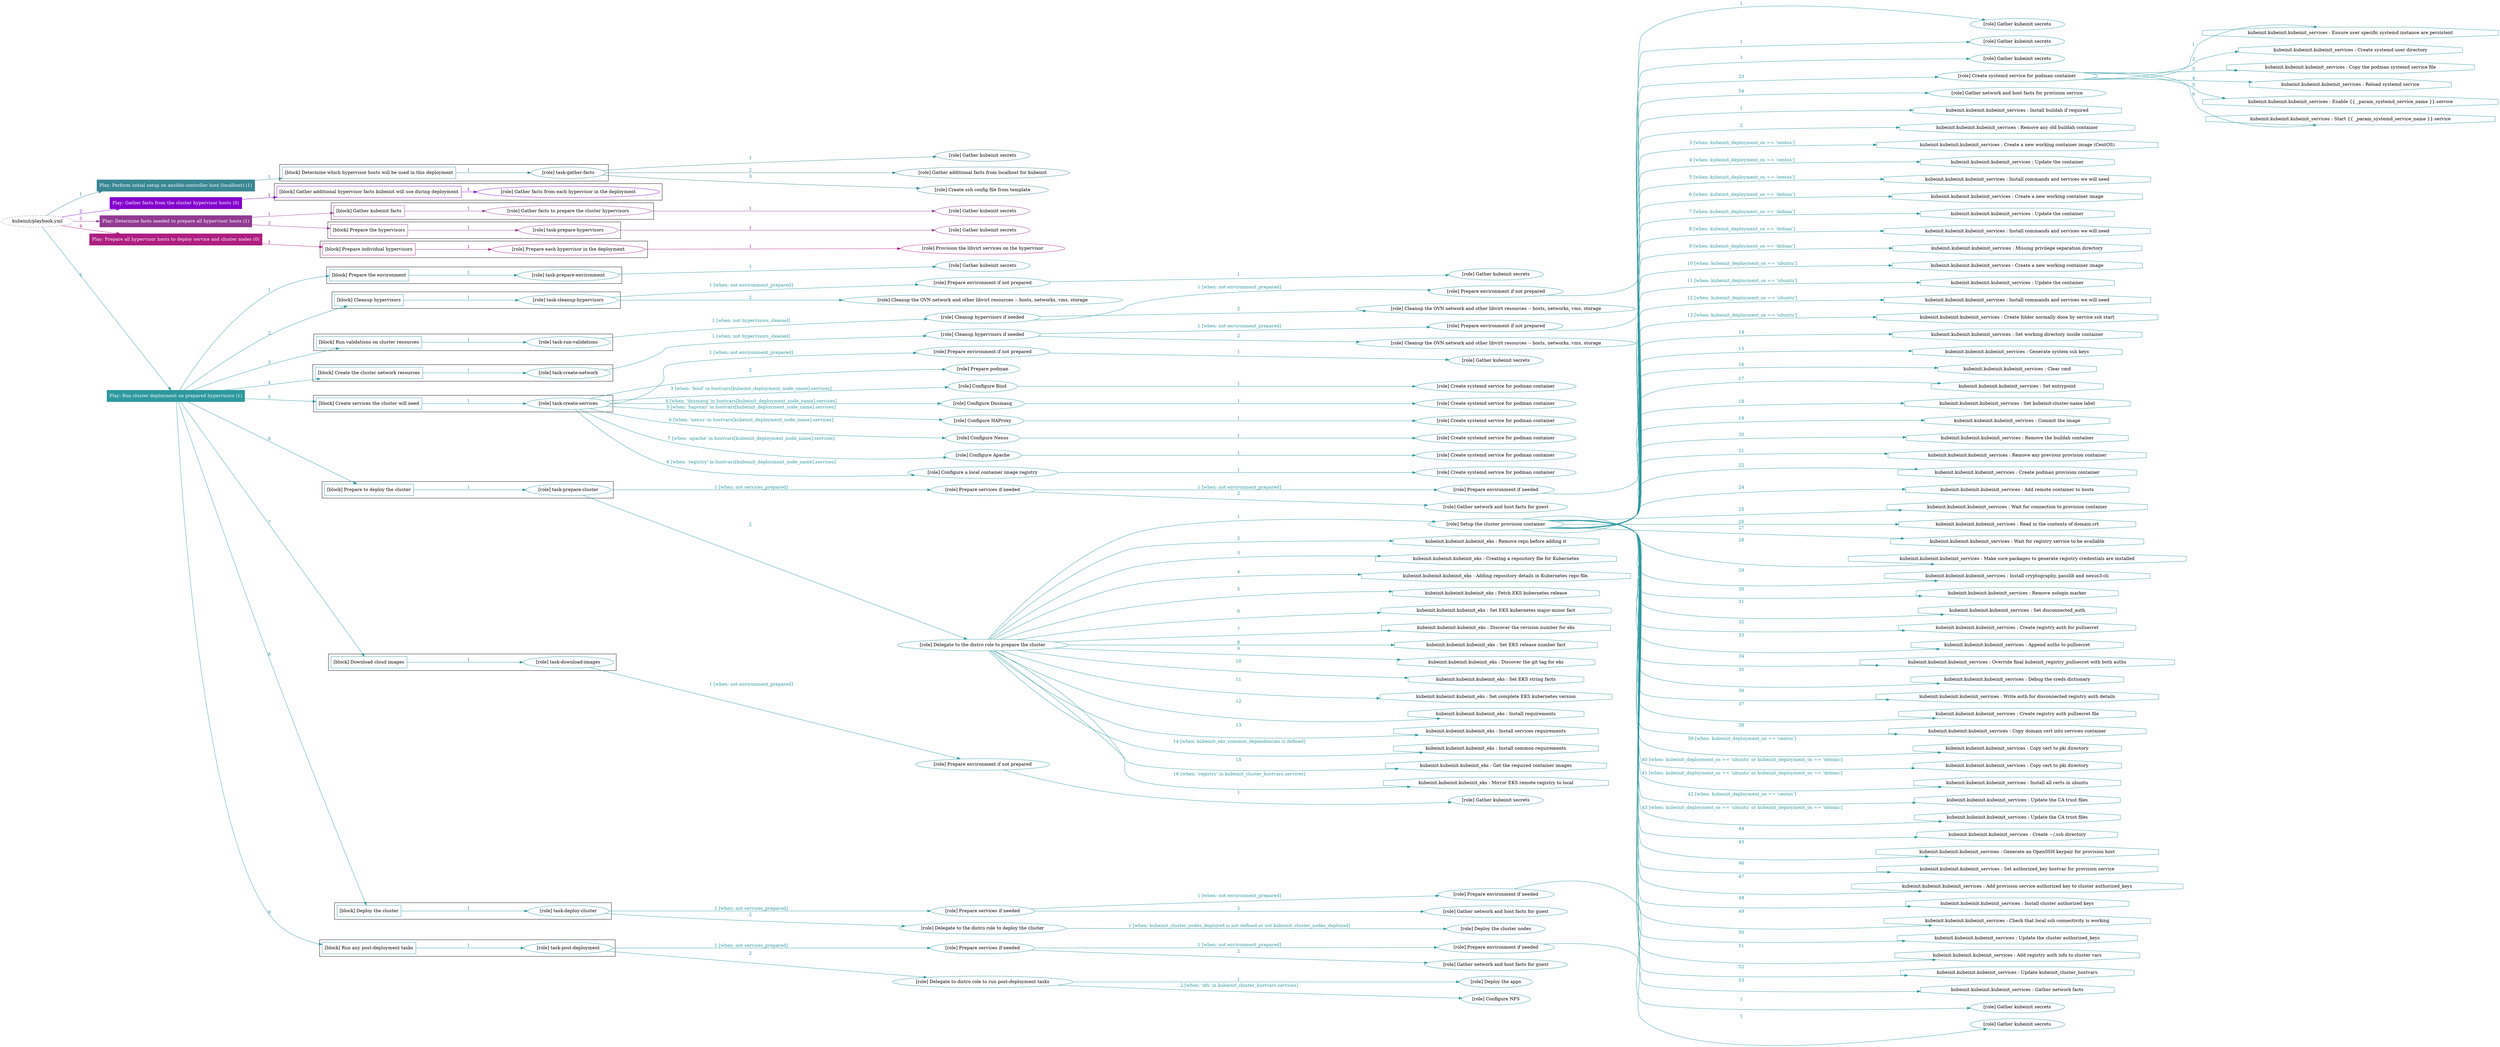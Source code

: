 digraph {
	graph [concentrate=true ordering=in rankdir=LR ratio=fill]
	edge [esep=5 sep=10]
	"kubeinit/playbook.yml" [URL="/home/runner/work/kubeinit/kubeinit/kubeinit/playbook.yml" id=playbook_555dad64 style=dotted]
	play_ac0f8b62 [label="Play: Perform initial setup on ansible-controller host (localhost) (1)" URL="/home/runner/work/kubeinit/kubeinit/kubeinit/playbook.yml" color="#398793" fontcolor="#ffffff" id=play_ac0f8b62 shape=box style=filled tooltip=localhost]
	"kubeinit/playbook.yml" -> play_ac0f8b62 [label="1 " color="#398793" fontcolor="#398793" id=edge_2939fd46 labeltooltip="1 " tooltip="1 "]
	subgraph "Gather kubeinit secrets" {
		role_b030bc2e [label="[role] Gather kubeinit secrets" URL="/home/runner/.ansible/collections/ansible_collections/kubeinit/kubeinit/roles/kubeinit_prepare/tasks/build_hypervisors_group.yml" color="#398793" id=role_b030bc2e tooltip="Gather kubeinit secrets"]
	}
	subgraph "Gather additional facts from localhost for kubeinit" {
		role_c4500d39 [label="[role] Gather additional facts from localhost for kubeinit" URL="/home/runner/.ansible/collections/ansible_collections/kubeinit/kubeinit/roles/kubeinit_prepare/tasks/build_hypervisors_group.yml" color="#398793" id=role_c4500d39 tooltip="Gather additional facts from localhost for kubeinit"]
	}
	subgraph "Create ssh config file from template" {
		role_3a9e63fb [label="[role] Create ssh config file from template" URL="/home/runner/.ansible/collections/ansible_collections/kubeinit/kubeinit/roles/kubeinit_prepare/tasks/build_hypervisors_group.yml" color="#398793" id=role_3a9e63fb tooltip="Create ssh config file from template"]
	}
	subgraph "task-gather-facts" {
		role_8809b5a6 [label="[role] task-gather-facts" URL="/home/runner/work/kubeinit/kubeinit/kubeinit/playbook.yml" color="#398793" id=role_8809b5a6 tooltip="task-gather-facts"]
		role_8809b5a6 -> role_b030bc2e [label="1 " color="#398793" fontcolor="#398793" id=edge_c4090d05 labeltooltip="1 " tooltip="1 "]
		role_8809b5a6 -> role_c4500d39 [label="2 " color="#398793" fontcolor="#398793" id=edge_25c0dfff labeltooltip="2 " tooltip="2 "]
		role_8809b5a6 -> role_3a9e63fb [label="3 " color="#398793" fontcolor="#398793" id=edge_11e8b67b labeltooltip="3 " tooltip="3 "]
	}
	subgraph "Play: Perform initial setup on ansible-controller host (localhost) (1)" {
		play_ac0f8b62 -> block_3da24a7d [label=1 color="#398793" fontcolor="#398793" id=edge_6ccb16e2 labeltooltip=1 tooltip=1]
		subgraph cluster_block_3da24a7d {
			block_3da24a7d [label="[block] Determine which hypervisor hosts will be used in this deployment" URL="/home/runner/work/kubeinit/kubeinit/kubeinit/playbook.yml" color="#398793" id=block_3da24a7d labeltooltip="Determine which hypervisor hosts will be used in this deployment" shape=box tooltip="Determine which hypervisor hosts will be used in this deployment"]
			block_3da24a7d -> role_8809b5a6 [label="1 " color="#398793" fontcolor="#398793" id=edge_1e12549e labeltooltip="1 " tooltip="1 "]
		}
	}
	play_a3143aef [label="Play: Gather facts from the cluster hypervisor hosts (0)" URL="/home/runner/work/kubeinit/kubeinit/kubeinit/playbook.yml" color="#8300cc" fontcolor="#ffffff" id=play_a3143aef shape=box style=filled tooltip="Play: Gather facts from the cluster hypervisor hosts (0)"]
	"kubeinit/playbook.yml" -> play_a3143aef [label="2 " color="#8300cc" fontcolor="#8300cc" id=edge_e70db267 labeltooltip="2 " tooltip="2 "]
	subgraph "Gather facts from each hypervisor in the deployment" {
		role_b7a64a8b [label="[role] Gather facts from each hypervisor in the deployment" URL="/home/runner/work/kubeinit/kubeinit/kubeinit/playbook.yml" color="#8300cc" id=role_b7a64a8b tooltip="Gather facts from each hypervisor in the deployment"]
	}
	subgraph "Play: Gather facts from the cluster hypervisor hosts (0)" {
		play_a3143aef -> block_ed39ab1d [label=1 color="#8300cc" fontcolor="#8300cc" id=edge_efba07dd labeltooltip=1 tooltip=1]
		subgraph cluster_block_ed39ab1d {
			block_ed39ab1d [label="[block] Gather additional hypervisor facts kubeinit will use during deployment" URL="/home/runner/work/kubeinit/kubeinit/kubeinit/playbook.yml" color="#8300cc" id=block_ed39ab1d labeltooltip="Gather additional hypervisor facts kubeinit will use during deployment" shape=box tooltip="Gather additional hypervisor facts kubeinit will use during deployment"]
			block_ed39ab1d -> role_b7a64a8b [label="1 " color="#8300cc" fontcolor="#8300cc" id=edge_ea46011d labeltooltip="1 " tooltip="1 "]
		}
	}
	play_61981ba0 [label="Play: Determine facts needed to prepare all hypervisor hosts (1)" URL="/home/runner/work/kubeinit/kubeinit/kubeinit/playbook.yml" color="#913a92" fontcolor="#ffffff" id=play_61981ba0 shape=box style=filled tooltip=localhost]
	"kubeinit/playbook.yml" -> play_61981ba0 [label="3 " color="#913a92" fontcolor="#913a92" id=edge_0493fe87 labeltooltip="3 " tooltip="3 "]
	subgraph "Gather kubeinit secrets" {
		role_e69da0e7 [label="[role] Gather kubeinit secrets" URL="/home/runner/.ansible/collections/ansible_collections/kubeinit/kubeinit/roles/kubeinit_prepare/tasks/gather_kubeinit_facts.yml" color="#913a92" id=role_e69da0e7 tooltip="Gather kubeinit secrets"]
	}
	subgraph "Gather facts to prepare the cluster hypervisors" {
		role_e19cf286 [label="[role] Gather facts to prepare the cluster hypervisors" URL="/home/runner/work/kubeinit/kubeinit/kubeinit/playbook.yml" color="#913a92" id=role_e19cf286 tooltip="Gather facts to prepare the cluster hypervisors"]
		role_e19cf286 -> role_e69da0e7 [label="1 " color="#913a92" fontcolor="#913a92" id=edge_f17c9969 labeltooltip="1 " tooltip="1 "]
	}
	subgraph "Gather kubeinit secrets" {
		role_bef57c30 [label="[role] Gather kubeinit secrets" URL="/home/runner/.ansible/collections/ansible_collections/kubeinit/kubeinit/roles/kubeinit_prepare/tasks/gather_kubeinit_facts.yml" color="#913a92" id=role_bef57c30 tooltip="Gather kubeinit secrets"]
	}
	subgraph "task-prepare-hypervisors" {
		role_fdcf16f9 [label="[role] task-prepare-hypervisors" URL="/home/runner/work/kubeinit/kubeinit/kubeinit/playbook.yml" color="#913a92" id=role_fdcf16f9 tooltip="task-prepare-hypervisors"]
		role_fdcf16f9 -> role_bef57c30 [label="1 " color="#913a92" fontcolor="#913a92" id=edge_d746a7dd labeltooltip="1 " tooltip="1 "]
	}
	subgraph "Play: Determine facts needed to prepare all hypervisor hosts (1)" {
		play_61981ba0 -> block_37a35002 [label=1 color="#913a92" fontcolor="#913a92" id=edge_f699cfce labeltooltip=1 tooltip=1]
		subgraph cluster_block_37a35002 {
			block_37a35002 [label="[block] Gather kubeinit facts" URL="/home/runner/work/kubeinit/kubeinit/kubeinit/playbook.yml" color="#913a92" id=block_37a35002 labeltooltip="Gather kubeinit facts" shape=box tooltip="Gather kubeinit facts"]
			block_37a35002 -> role_e19cf286 [label="1 " color="#913a92" fontcolor="#913a92" id=edge_325c9e4b labeltooltip="1 " tooltip="1 "]
		}
		play_61981ba0 -> block_c2bb5541 [label=2 color="#913a92" fontcolor="#913a92" id=edge_14c3ab9c labeltooltip=2 tooltip=2]
		subgraph cluster_block_c2bb5541 {
			block_c2bb5541 [label="[block] Prepare the hypervisors" URL="/home/runner/work/kubeinit/kubeinit/kubeinit/playbook.yml" color="#913a92" id=block_c2bb5541 labeltooltip="Prepare the hypervisors" shape=box tooltip="Prepare the hypervisors"]
			block_c2bb5541 -> role_fdcf16f9 [label="1 " color="#913a92" fontcolor="#913a92" id=edge_b6ff9d70 labeltooltip="1 " tooltip="1 "]
		}
	}
	play_017ecc80 [label="Play: Prepare all hypervisor hosts to deploy service and cluster nodes (0)" URL="/home/runner/work/kubeinit/kubeinit/kubeinit/playbook.yml" color="#ae1e81" fontcolor="#ffffff" id=play_017ecc80 shape=box style=filled tooltip="Play: Prepare all hypervisor hosts to deploy service and cluster nodes (0)"]
	"kubeinit/playbook.yml" -> play_017ecc80 [label="4 " color="#ae1e81" fontcolor="#ae1e81" id=edge_cc6d8e04 labeltooltip="4 " tooltip="4 "]
	subgraph "Provision the libvirt services on the hypervisor" {
		role_afb86029 [label="[role] Provision the libvirt services on the hypervisor" URL="/home/runner/.ansible/collections/ansible_collections/kubeinit/kubeinit/roles/kubeinit_prepare/tasks/prepare_hypervisor.yml" color="#ae1e81" id=role_afb86029 tooltip="Provision the libvirt services on the hypervisor"]
	}
	subgraph "Prepare each hypervisor in the deployment" {
		role_020d4b8f [label="[role] Prepare each hypervisor in the deployment" URL="/home/runner/work/kubeinit/kubeinit/kubeinit/playbook.yml" color="#ae1e81" id=role_020d4b8f tooltip="Prepare each hypervisor in the deployment"]
		role_020d4b8f -> role_afb86029 [label="1 " color="#ae1e81" fontcolor="#ae1e81" id=edge_79c7e438 labeltooltip="1 " tooltip="1 "]
	}
	subgraph "Play: Prepare all hypervisor hosts to deploy service and cluster nodes (0)" {
		play_017ecc80 -> block_48f2765b [label=1 color="#ae1e81" fontcolor="#ae1e81" id=edge_dc03a804 labeltooltip=1 tooltip=1]
		subgraph cluster_block_48f2765b {
			block_48f2765b [label="[block] Prepare individual hypervisors" URL="/home/runner/work/kubeinit/kubeinit/kubeinit/playbook.yml" color="#ae1e81" id=block_48f2765b labeltooltip="Prepare individual hypervisors" shape=box tooltip="Prepare individual hypervisors"]
			block_48f2765b -> role_020d4b8f [label="1 " color="#ae1e81" fontcolor="#ae1e81" id=edge_db5e27be labeltooltip="1 " tooltip="1 "]
		}
	}
	play_b7977127 [label="Play: Run cluster deployment on prepared hypervisors (1)" URL="/home/runner/work/kubeinit/kubeinit/kubeinit/playbook.yml" color="#2d989f" fontcolor="#ffffff" id=play_b7977127 shape=box style=filled tooltip=localhost]
	"kubeinit/playbook.yml" -> play_b7977127 [label="5 " color="#2d989f" fontcolor="#2d989f" id=edge_80402db1 labeltooltip="5 " tooltip="5 "]
	subgraph "Gather kubeinit secrets" {
		role_afec941b [label="[role] Gather kubeinit secrets" URL="/home/runner/.ansible/collections/ansible_collections/kubeinit/kubeinit/roles/kubeinit_prepare/tasks/gather_kubeinit_facts.yml" color="#2d989f" id=role_afec941b tooltip="Gather kubeinit secrets"]
	}
	subgraph "task-prepare-environment" {
		role_d3f55405 [label="[role] task-prepare-environment" URL="/home/runner/work/kubeinit/kubeinit/kubeinit/playbook.yml" color="#2d989f" id=role_d3f55405 tooltip="task-prepare-environment"]
		role_d3f55405 -> role_afec941b [label="1 " color="#2d989f" fontcolor="#2d989f" id=edge_50da494d labeltooltip="1 " tooltip="1 "]
	}
	subgraph "Gather kubeinit secrets" {
		role_2b2060b5 [label="[role] Gather kubeinit secrets" URL="/home/runner/.ansible/collections/ansible_collections/kubeinit/kubeinit/roles/kubeinit_prepare/tasks/gather_kubeinit_facts.yml" color="#2d989f" id=role_2b2060b5 tooltip="Gather kubeinit secrets"]
	}
	subgraph "Prepare environment if not prepared" {
		role_c0137eb5 [label="[role] Prepare environment if not prepared" URL="/home/runner/.ansible/collections/ansible_collections/kubeinit/kubeinit/roles/kubeinit_prepare/tasks/cleanup_hypervisors.yml" color="#2d989f" id=role_c0137eb5 tooltip="Prepare environment if not prepared"]
		role_c0137eb5 -> role_2b2060b5 [label="1 " color="#2d989f" fontcolor="#2d989f" id=edge_90d54dea labeltooltip="1 " tooltip="1 "]
	}
	subgraph "Cleanup the OVN network and other libvirt resources -- hosts, networks, vms, storage" {
		role_6cd857f3 [label="[role] Cleanup the OVN network and other libvirt resources -- hosts, networks, vms, storage" URL="/home/runner/.ansible/collections/ansible_collections/kubeinit/kubeinit/roles/kubeinit_prepare/tasks/cleanup_hypervisors.yml" color="#2d989f" id=role_6cd857f3 tooltip="Cleanup the OVN network and other libvirt resources -- hosts, networks, vms, storage"]
	}
	subgraph "task-cleanup-hypervisors" {
		role_efd44fe1 [label="[role] task-cleanup-hypervisors" URL="/home/runner/work/kubeinit/kubeinit/kubeinit/playbook.yml" color="#2d989f" id=role_efd44fe1 tooltip="task-cleanup-hypervisors"]
		role_efd44fe1 -> role_c0137eb5 [label="1 [when: not environment_prepared]" color="#2d989f" fontcolor="#2d989f" id=edge_c8821b53 labeltooltip="1 [when: not environment_prepared]" tooltip="1 [when: not environment_prepared]"]
		role_efd44fe1 -> role_6cd857f3 [label="2 " color="#2d989f" fontcolor="#2d989f" id=edge_5690ece8 labeltooltip="2 " tooltip="2 "]
	}
	subgraph "Gather kubeinit secrets" {
		role_6d30af7e [label="[role] Gather kubeinit secrets" URL="/home/runner/.ansible/collections/ansible_collections/kubeinit/kubeinit/roles/kubeinit_prepare/tasks/gather_kubeinit_facts.yml" color="#2d989f" id=role_6d30af7e tooltip="Gather kubeinit secrets"]
	}
	subgraph "Prepare environment if not prepared" {
		role_b806dd30 [label="[role] Prepare environment if not prepared" URL="/home/runner/.ansible/collections/ansible_collections/kubeinit/kubeinit/roles/kubeinit_prepare/tasks/cleanup_hypervisors.yml" color="#2d989f" id=role_b806dd30 tooltip="Prepare environment if not prepared"]
		role_b806dd30 -> role_6d30af7e [label="1 " color="#2d989f" fontcolor="#2d989f" id=edge_9f60ab5f labeltooltip="1 " tooltip="1 "]
	}
	subgraph "Cleanup the OVN network and other libvirt resources -- hosts, networks, vms, storage" {
		role_9d83f412 [label="[role] Cleanup the OVN network and other libvirt resources -- hosts, networks, vms, storage" URL="/home/runner/.ansible/collections/ansible_collections/kubeinit/kubeinit/roles/kubeinit_prepare/tasks/cleanup_hypervisors.yml" color="#2d989f" id=role_9d83f412 tooltip="Cleanup the OVN network and other libvirt resources -- hosts, networks, vms, storage"]
	}
	subgraph "Cleanup hypervisors if needed" {
		role_aa640c3f [label="[role] Cleanup hypervisors if needed" URL="/home/runner/.ansible/collections/ansible_collections/kubeinit/kubeinit/roles/kubeinit_validations/tasks/main.yml" color="#2d989f" id=role_aa640c3f tooltip="Cleanup hypervisors if needed"]
		role_aa640c3f -> role_b806dd30 [label="1 [when: not environment_prepared]" color="#2d989f" fontcolor="#2d989f" id=edge_43766aff labeltooltip="1 [when: not environment_prepared]" tooltip="1 [when: not environment_prepared]"]
		role_aa640c3f -> role_9d83f412 [label="2 " color="#2d989f" fontcolor="#2d989f" id=edge_2797365b labeltooltip="2 " tooltip="2 "]
	}
	subgraph "task-run-validations" {
		role_a03445c9 [label="[role] task-run-validations" URL="/home/runner/work/kubeinit/kubeinit/kubeinit/playbook.yml" color="#2d989f" id=role_a03445c9 tooltip="task-run-validations"]
		role_a03445c9 -> role_aa640c3f [label="1 [when: not hypervisors_cleaned]" color="#2d989f" fontcolor="#2d989f" id=edge_5fafeea7 labeltooltip="1 [when: not hypervisors_cleaned]" tooltip="1 [when: not hypervisors_cleaned]"]
	}
	subgraph "Gather kubeinit secrets" {
		role_162009a4 [label="[role] Gather kubeinit secrets" URL="/home/runner/.ansible/collections/ansible_collections/kubeinit/kubeinit/roles/kubeinit_prepare/tasks/gather_kubeinit_facts.yml" color="#2d989f" id=role_162009a4 tooltip="Gather kubeinit secrets"]
	}
	subgraph "Prepare environment if not prepared" {
		role_9dbee739 [label="[role] Prepare environment if not prepared" URL="/home/runner/.ansible/collections/ansible_collections/kubeinit/kubeinit/roles/kubeinit_prepare/tasks/cleanup_hypervisors.yml" color="#2d989f" id=role_9dbee739 tooltip="Prepare environment if not prepared"]
		role_9dbee739 -> role_162009a4 [label="1 " color="#2d989f" fontcolor="#2d989f" id=edge_421062b8 labeltooltip="1 " tooltip="1 "]
	}
	subgraph "Cleanup the OVN network and other libvirt resources -- hosts, networks, vms, storage" {
		role_2c309d92 [label="[role] Cleanup the OVN network and other libvirt resources -- hosts, networks, vms, storage" URL="/home/runner/.ansible/collections/ansible_collections/kubeinit/kubeinit/roles/kubeinit_prepare/tasks/cleanup_hypervisors.yml" color="#2d989f" id=role_2c309d92 tooltip="Cleanup the OVN network and other libvirt resources -- hosts, networks, vms, storage"]
	}
	subgraph "Cleanup hypervisors if needed" {
		role_2696d9a9 [label="[role] Cleanup hypervisors if needed" URL="/home/runner/.ansible/collections/ansible_collections/kubeinit/kubeinit/roles/kubeinit_libvirt/tasks/create_network.yml" color="#2d989f" id=role_2696d9a9 tooltip="Cleanup hypervisors if needed"]
		role_2696d9a9 -> role_9dbee739 [label="1 [when: not environment_prepared]" color="#2d989f" fontcolor="#2d989f" id=edge_51efd17b labeltooltip="1 [when: not environment_prepared]" tooltip="1 [when: not environment_prepared]"]
		role_2696d9a9 -> role_2c309d92 [label="2 " color="#2d989f" fontcolor="#2d989f" id=edge_19d84206 labeltooltip="2 " tooltip="2 "]
	}
	subgraph "task-create-network" {
		role_8c8471d7 [label="[role] task-create-network" URL="/home/runner/work/kubeinit/kubeinit/kubeinit/playbook.yml" color="#2d989f" id=role_8c8471d7 tooltip="task-create-network"]
		role_8c8471d7 -> role_2696d9a9 [label="1 [when: not hypervisors_cleaned]" color="#2d989f" fontcolor="#2d989f" id=edge_2d96e120 labeltooltip="1 [when: not hypervisors_cleaned]" tooltip="1 [when: not hypervisors_cleaned]"]
	}
	subgraph "Gather kubeinit secrets" {
		role_1abe0048 [label="[role] Gather kubeinit secrets" URL="/home/runner/.ansible/collections/ansible_collections/kubeinit/kubeinit/roles/kubeinit_prepare/tasks/gather_kubeinit_facts.yml" color="#2d989f" id=role_1abe0048 tooltip="Gather kubeinit secrets"]
	}
	subgraph "Prepare environment if not prepared" {
		role_7e91e6b0 [label="[role] Prepare environment if not prepared" URL="/home/runner/.ansible/collections/ansible_collections/kubeinit/kubeinit/roles/kubeinit_services/tasks/main.yml" color="#2d989f" id=role_7e91e6b0 tooltip="Prepare environment if not prepared"]
		role_7e91e6b0 -> role_1abe0048 [label="1 " color="#2d989f" fontcolor="#2d989f" id=edge_8d1d46f5 labeltooltip="1 " tooltip="1 "]
	}
	subgraph "Prepare podman" {
		role_a7a64bf1 [label="[role] Prepare podman" URL="/home/runner/.ansible/collections/ansible_collections/kubeinit/kubeinit/roles/kubeinit_services/tasks/00_create_service_pod.yml" color="#2d989f" id=role_a7a64bf1 tooltip="Prepare podman"]
	}
	subgraph "Create systemd service for podman container" {
		role_8a40229d [label="[role] Create systemd service for podman container" URL="/home/runner/.ansible/collections/ansible_collections/kubeinit/kubeinit/roles/kubeinit_bind/tasks/main.yml" color="#2d989f" id=role_8a40229d tooltip="Create systemd service for podman container"]
	}
	subgraph "Configure Bind" {
		role_e98e11b7 [label="[role] Configure Bind" URL="/home/runner/.ansible/collections/ansible_collections/kubeinit/kubeinit/roles/kubeinit_services/tasks/start_services_containers.yml" color="#2d989f" id=role_e98e11b7 tooltip="Configure Bind"]
		role_e98e11b7 -> role_8a40229d [label="1 " color="#2d989f" fontcolor="#2d989f" id=edge_fb33f3f8 labeltooltip="1 " tooltip="1 "]
	}
	subgraph "Create systemd service for podman container" {
		role_40912d86 [label="[role] Create systemd service for podman container" URL="/home/runner/.ansible/collections/ansible_collections/kubeinit/kubeinit/roles/kubeinit_dnsmasq/tasks/main.yml" color="#2d989f" id=role_40912d86 tooltip="Create systemd service for podman container"]
	}
	subgraph "Configure Dnsmasq" {
		role_1c00b294 [label="[role] Configure Dnsmasq" URL="/home/runner/.ansible/collections/ansible_collections/kubeinit/kubeinit/roles/kubeinit_services/tasks/start_services_containers.yml" color="#2d989f" id=role_1c00b294 tooltip="Configure Dnsmasq"]
		role_1c00b294 -> role_40912d86 [label="1 " color="#2d989f" fontcolor="#2d989f" id=edge_2192e04d labeltooltip="1 " tooltip="1 "]
	}
	subgraph "Create systemd service for podman container" {
		role_3a29213f [label="[role] Create systemd service for podman container" URL="/home/runner/.ansible/collections/ansible_collections/kubeinit/kubeinit/roles/kubeinit_haproxy/tasks/main.yml" color="#2d989f" id=role_3a29213f tooltip="Create systemd service for podman container"]
	}
	subgraph "Configure HAProxy" {
		role_2228b4bc [label="[role] Configure HAProxy" URL="/home/runner/.ansible/collections/ansible_collections/kubeinit/kubeinit/roles/kubeinit_services/tasks/start_services_containers.yml" color="#2d989f" id=role_2228b4bc tooltip="Configure HAProxy"]
		role_2228b4bc -> role_3a29213f [label="1 " color="#2d989f" fontcolor="#2d989f" id=edge_d3630d0e labeltooltip="1 " tooltip="1 "]
	}
	subgraph "Create systemd service for podman container" {
		role_3b3c6387 [label="[role] Create systemd service for podman container" URL="/home/runner/.ansible/collections/ansible_collections/kubeinit/kubeinit/roles/kubeinit_nexus/tasks/main.yml" color="#2d989f" id=role_3b3c6387 tooltip="Create systemd service for podman container"]
	}
	subgraph "Configure Nexus" {
		role_0da4fa74 [label="[role] Configure Nexus" URL="/home/runner/.ansible/collections/ansible_collections/kubeinit/kubeinit/roles/kubeinit_services/tasks/start_services_containers.yml" color="#2d989f" id=role_0da4fa74 tooltip="Configure Nexus"]
		role_0da4fa74 -> role_3b3c6387 [label="1 " color="#2d989f" fontcolor="#2d989f" id=edge_0ce1ed1e labeltooltip="1 " tooltip="1 "]
	}
	subgraph "Create systemd service for podman container" {
		role_ebcfdbd8 [label="[role] Create systemd service for podman container" URL="/home/runner/.ansible/collections/ansible_collections/kubeinit/kubeinit/roles/kubeinit_apache/tasks/main.yml" color="#2d989f" id=role_ebcfdbd8 tooltip="Create systemd service for podman container"]
	}
	subgraph "Configure Apache" {
		role_a8f75864 [label="[role] Configure Apache" URL="/home/runner/.ansible/collections/ansible_collections/kubeinit/kubeinit/roles/kubeinit_services/tasks/start_services_containers.yml" color="#2d989f" id=role_a8f75864 tooltip="Configure Apache"]
		role_a8f75864 -> role_ebcfdbd8 [label="1 " color="#2d989f" fontcolor="#2d989f" id=edge_65e1cf45 labeltooltip="1 " tooltip="1 "]
	}
	subgraph "Create systemd service for podman container" {
		role_d1c061c2 [label="[role] Create systemd service for podman container" URL="/home/runner/.ansible/collections/ansible_collections/kubeinit/kubeinit/roles/kubeinit_registry/tasks/main.yml" color="#2d989f" id=role_d1c061c2 tooltip="Create systemd service for podman container"]
	}
	subgraph "Configure a local container image registry" {
		role_87b58603 [label="[role] Configure a local container image registry" URL="/home/runner/.ansible/collections/ansible_collections/kubeinit/kubeinit/roles/kubeinit_services/tasks/start_services_containers.yml" color="#2d989f" id=role_87b58603 tooltip="Configure a local container image registry"]
		role_87b58603 -> role_d1c061c2 [label="1 " color="#2d989f" fontcolor="#2d989f" id=edge_aa82c3cc labeltooltip="1 " tooltip="1 "]
	}
	subgraph "task-create-services" {
		role_379dc005 [label="[role] task-create-services" URL="/home/runner/work/kubeinit/kubeinit/kubeinit/playbook.yml" color="#2d989f" id=role_379dc005 tooltip="task-create-services"]
		role_379dc005 -> role_7e91e6b0 [label="1 [when: not environment_prepared]" color="#2d989f" fontcolor="#2d989f" id=edge_7afdbdef labeltooltip="1 [when: not environment_prepared]" tooltip="1 [when: not environment_prepared]"]
		role_379dc005 -> role_a7a64bf1 [label="2 " color="#2d989f" fontcolor="#2d989f" id=edge_6db11a20 labeltooltip="2 " tooltip="2 "]
		role_379dc005 -> role_e98e11b7 [label="3 [when: 'bind' in hostvars[kubeinit_deployment_node_name].services]" color="#2d989f" fontcolor="#2d989f" id=edge_9af0cf36 labeltooltip="3 [when: 'bind' in hostvars[kubeinit_deployment_node_name].services]" tooltip="3 [when: 'bind' in hostvars[kubeinit_deployment_node_name].services]"]
		role_379dc005 -> role_1c00b294 [label="4 [when: 'dnsmasq' in hostvars[kubeinit_deployment_node_name].services]" color="#2d989f" fontcolor="#2d989f" id=edge_ec480dd0 labeltooltip="4 [when: 'dnsmasq' in hostvars[kubeinit_deployment_node_name].services]" tooltip="4 [when: 'dnsmasq' in hostvars[kubeinit_deployment_node_name].services]"]
		role_379dc005 -> role_2228b4bc [label="5 [when: 'haproxy' in hostvars[kubeinit_deployment_node_name].services]" color="#2d989f" fontcolor="#2d989f" id=edge_5a53bc1d labeltooltip="5 [when: 'haproxy' in hostvars[kubeinit_deployment_node_name].services]" tooltip="5 [when: 'haproxy' in hostvars[kubeinit_deployment_node_name].services]"]
		role_379dc005 -> role_0da4fa74 [label="6 [when: 'nexus' in hostvars[kubeinit_deployment_node_name].services]" color="#2d989f" fontcolor="#2d989f" id=edge_5763d0cf labeltooltip="6 [when: 'nexus' in hostvars[kubeinit_deployment_node_name].services]" tooltip="6 [when: 'nexus' in hostvars[kubeinit_deployment_node_name].services]"]
		role_379dc005 -> role_a8f75864 [label="7 [when: 'apache' in hostvars[kubeinit_deployment_node_name].services]" color="#2d989f" fontcolor="#2d989f" id=edge_f16039b8 labeltooltip="7 [when: 'apache' in hostvars[kubeinit_deployment_node_name].services]" tooltip="7 [when: 'apache' in hostvars[kubeinit_deployment_node_name].services]"]
		role_379dc005 -> role_87b58603 [label="8 [when: 'registry' in hostvars[kubeinit_deployment_node_name].services]" color="#2d989f" fontcolor="#2d989f" id=edge_f95d3a8c labeltooltip="8 [when: 'registry' in hostvars[kubeinit_deployment_node_name].services]" tooltip="8 [when: 'registry' in hostvars[kubeinit_deployment_node_name].services]"]
	}
	subgraph "Gather kubeinit secrets" {
		role_e4432d33 [label="[role] Gather kubeinit secrets" URL="/home/runner/.ansible/collections/ansible_collections/kubeinit/kubeinit/roles/kubeinit_prepare/tasks/gather_kubeinit_facts.yml" color="#2d989f" id=role_e4432d33 tooltip="Gather kubeinit secrets"]
	}
	subgraph "Prepare environment if needed" {
		role_05ea8759 [label="[role] Prepare environment if needed" URL="/home/runner/.ansible/collections/ansible_collections/kubeinit/kubeinit/roles/kubeinit_services/tasks/prepare_services.yml" color="#2d989f" id=role_05ea8759 tooltip="Prepare environment if needed"]
		role_05ea8759 -> role_e4432d33 [label="1 " color="#2d989f" fontcolor="#2d989f" id=edge_70a50157 labeltooltip="1 " tooltip="1 "]
	}
	subgraph "Gather network and host facts for guest" {
		role_9b723d6c [label="[role] Gather network and host facts for guest" URL="/home/runner/.ansible/collections/ansible_collections/kubeinit/kubeinit/roles/kubeinit_services/tasks/prepare_services.yml" color="#2d989f" id=role_9b723d6c tooltip="Gather network and host facts for guest"]
	}
	subgraph "Prepare services if needed" {
		role_23412df1 [label="[role] Prepare services if needed" URL="/home/runner/.ansible/collections/ansible_collections/kubeinit/kubeinit/roles/kubeinit_prepare/tasks/prepare_cluster.yml" color="#2d989f" id=role_23412df1 tooltip="Prepare services if needed"]
		role_23412df1 -> role_05ea8759 [label="1 [when: not environment_prepared]" color="#2d989f" fontcolor="#2d989f" id=edge_74dbf80f labeltooltip="1 [when: not environment_prepared]" tooltip="1 [when: not environment_prepared]"]
		role_23412df1 -> role_9b723d6c [label="2 " color="#2d989f" fontcolor="#2d989f" id=edge_3b5ebee6 labeltooltip="2 " tooltip="2 "]
	}
	subgraph "Create systemd service for podman container" {
		role_5613b7c3 [label="[role] Create systemd service for podman container" URL="/home/runner/.ansible/collections/ansible_collections/kubeinit/kubeinit/roles/kubeinit_services/tasks/create_provision_container.yml" color="#2d989f" id=role_5613b7c3 tooltip="Create systemd service for podman container"]
		task_3e467099 [label="kubeinit.kubeinit.kubeinit_services : Ensure user specific systemd instance are persistent" URL="/home/runner/.ansible/collections/ansible_collections/kubeinit/kubeinit/roles/kubeinit_services/tasks/create_managed_service.yml" color="#2d989f" id=task_3e467099 shape=octagon tooltip="kubeinit.kubeinit.kubeinit_services : Ensure user specific systemd instance are persistent"]
		role_5613b7c3 -> task_3e467099 [label="1 " color="#2d989f" fontcolor="#2d989f" id=edge_80255da3 labeltooltip="1 " tooltip="1 "]
		task_d560194d [label="kubeinit.kubeinit.kubeinit_services : Create systemd user directory" URL="/home/runner/.ansible/collections/ansible_collections/kubeinit/kubeinit/roles/kubeinit_services/tasks/create_managed_service.yml" color="#2d989f" id=task_d560194d shape=octagon tooltip="kubeinit.kubeinit.kubeinit_services : Create systemd user directory"]
		role_5613b7c3 -> task_d560194d [label="2 " color="#2d989f" fontcolor="#2d989f" id=edge_b38850b8 labeltooltip="2 " tooltip="2 "]
		task_09c6f728 [label="kubeinit.kubeinit.kubeinit_services : Copy the podman systemd service file" URL="/home/runner/.ansible/collections/ansible_collections/kubeinit/kubeinit/roles/kubeinit_services/tasks/create_managed_service.yml" color="#2d989f" id=task_09c6f728 shape=octagon tooltip="kubeinit.kubeinit.kubeinit_services : Copy the podman systemd service file"]
		role_5613b7c3 -> task_09c6f728 [label="3 " color="#2d989f" fontcolor="#2d989f" id=edge_00ad5349 labeltooltip="3 " tooltip="3 "]
		task_4a51a551 [label="kubeinit.kubeinit.kubeinit_services : Reload systemd service" URL="/home/runner/.ansible/collections/ansible_collections/kubeinit/kubeinit/roles/kubeinit_services/tasks/create_managed_service.yml" color="#2d989f" id=task_4a51a551 shape=octagon tooltip="kubeinit.kubeinit.kubeinit_services : Reload systemd service"]
		role_5613b7c3 -> task_4a51a551 [label="4 " color="#2d989f" fontcolor="#2d989f" id=edge_1fc28f67 labeltooltip="4 " tooltip="4 "]
		task_b7201a4c [label="kubeinit.kubeinit.kubeinit_services : Enable {{ _param_systemd_service_name }}.service" URL="/home/runner/.ansible/collections/ansible_collections/kubeinit/kubeinit/roles/kubeinit_services/tasks/create_managed_service.yml" color="#2d989f" id=task_b7201a4c shape=octagon tooltip="kubeinit.kubeinit.kubeinit_services : Enable {{ _param_systemd_service_name }}.service"]
		role_5613b7c3 -> task_b7201a4c [label="5 " color="#2d989f" fontcolor="#2d989f" id=edge_40f66309 labeltooltip="5 " tooltip="5 "]
		task_f8e546bd [label="kubeinit.kubeinit.kubeinit_services : Start {{ _param_systemd_service_name }}.service" URL="/home/runner/.ansible/collections/ansible_collections/kubeinit/kubeinit/roles/kubeinit_services/tasks/create_managed_service.yml" color="#2d989f" id=task_f8e546bd shape=octagon tooltip="kubeinit.kubeinit.kubeinit_services : Start {{ _param_systemd_service_name }}.service"]
		role_5613b7c3 -> task_f8e546bd [label="6 " color="#2d989f" fontcolor="#2d989f" id=edge_2dfa9bbf labeltooltip="6 " tooltip="6 "]
	}
	subgraph "Gather network and host facts for provision service" {
		role_d901da6a [label="[role] Gather network and host facts for provision service" URL="/home/runner/.ansible/collections/ansible_collections/kubeinit/kubeinit/roles/kubeinit_services/tasks/create_provision_container.yml" color="#2d989f" id=role_d901da6a tooltip="Gather network and host facts for provision service"]
	}
	subgraph "Setup the cluster provision container" {
		role_9484f035 [label="[role] Setup the cluster provision container" URL="/home/runner/.ansible/collections/ansible_collections/kubeinit/kubeinit/roles/kubeinit_eks/tasks/prepare_cluster.yml" color="#2d989f" id=role_9484f035 tooltip="Setup the cluster provision container"]
		task_4b2938fe [label="kubeinit.kubeinit.kubeinit_services : Install buildah if required" URL="/home/runner/.ansible/collections/ansible_collections/kubeinit/kubeinit/roles/kubeinit_services/tasks/create_provision_container.yml" color="#2d989f" id=task_4b2938fe shape=octagon tooltip="kubeinit.kubeinit.kubeinit_services : Install buildah if required"]
		role_9484f035 -> task_4b2938fe [label="1 " color="#2d989f" fontcolor="#2d989f" id=edge_94d8b395 labeltooltip="1 " tooltip="1 "]
		task_2b368d49 [label="kubeinit.kubeinit.kubeinit_services : Remove any old buildah container" URL="/home/runner/.ansible/collections/ansible_collections/kubeinit/kubeinit/roles/kubeinit_services/tasks/create_provision_container.yml" color="#2d989f" id=task_2b368d49 shape=octagon tooltip="kubeinit.kubeinit.kubeinit_services : Remove any old buildah container"]
		role_9484f035 -> task_2b368d49 [label="2 " color="#2d989f" fontcolor="#2d989f" id=edge_e0a9703e labeltooltip="2 " tooltip="2 "]
		task_db1dcb05 [label="kubeinit.kubeinit.kubeinit_services : Create a new working container image (CentOS)" URL="/home/runner/.ansible/collections/ansible_collections/kubeinit/kubeinit/roles/kubeinit_services/tasks/create_provision_container.yml" color="#2d989f" id=task_db1dcb05 shape=octagon tooltip="kubeinit.kubeinit.kubeinit_services : Create a new working container image (CentOS)"]
		role_9484f035 -> task_db1dcb05 [label="3 [when: kubeinit_deployment_os == 'centos']" color="#2d989f" fontcolor="#2d989f" id=edge_c047f847 labeltooltip="3 [when: kubeinit_deployment_os == 'centos']" tooltip="3 [when: kubeinit_deployment_os == 'centos']"]
		task_e58bc569 [label="kubeinit.kubeinit.kubeinit_services : Update the container" URL="/home/runner/.ansible/collections/ansible_collections/kubeinit/kubeinit/roles/kubeinit_services/tasks/create_provision_container.yml" color="#2d989f" id=task_e58bc569 shape=octagon tooltip="kubeinit.kubeinit.kubeinit_services : Update the container"]
		role_9484f035 -> task_e58bc569 [label="4 [when: kubeinit_deployment_os == 'centos']" color="#2d989f" fontcolor="#2d989f" id=edge_21907418 labeltooltip="4 [when: kubeinit_deployment_os == 'centos']" tooltip="4 [when: kubeinit_deployment_os == 'centos']"]
		task_3fe3f06c [label="kubeinit.kubeinit.kubeinit_services : Install commands and services we will need" URL="/home/runner/.ansible/collections/ansible_collections/kubeinit/kubeinit/roles/kubeinit_services/tasks/create_provision_container.yml" color="#2d989f" id=task_3fe3f06c shape=octagon tooltip="kubeinit.kubeinit.kubeinit_services : Install commands and services we will need"]
		role_9484f035 -> task_3fe3f06c [label="5 [when: kubeinit_deployment_os == 'centos']" color="#2d989f" fontcolor="#2d989f" id=edge_460ebf1b labeltooltip="5 [when: kubeinit_deployment_os == 'centos']" tooltip="5 [when: kubeinit_deployment_os == 'centos']"]
		task_42a772a2 [label="kubeinit.kubeinit.kubeinit_services : Create a new working container image" URL="/home/runner/.ansible/collections/ansible_collections/kubeinit/kubeinit/roles/kubeinit_services/tasks/create_provision_container.yml" color="#2d989f" id=task_42a772a2 shape=octagon tooltip="kubeinit.kubeinit.kubeinit_services : Create a new working container image"]
		role_9484f035 -> task_42a772a2 [label="6 [when: kubeinit_deployment_os == 'debian']" color="#2d989f" fontcolor="#2d989f" id=edge_ee37eb8b labeltooltip="6 [when: kubeinit_deployment_os == 'debian']" tooltip="6 [when: kubeinit_deployment_os == 'debian']"]
		task_ee4898e3 [label="kubeinit.kubeinit.kubeinit_services : Update the container" URL="/home/runner/.ansible/collections/ansible_collections/kubeinit/kubeinit/roles/kubeinit_services/tasks/create_provision_container.yml" color="#2d989f" id=task_ee4898e3 shape=octagon tooltip="kubeinit.kubeinit.kubeinit_services : Update the container"]
		role_9484f035 -> task_ee4898e3 [label="7 [when: kubeinit_deployment_os == 'debian']" color="#2d989f" fontcolor="#2d989f" id=edge_a6e83223 labeltooltip="7 [when: kubeinit_deployment_os == 'debian']" tooltip="7 [when: kubeinit_deployment_os == 'debian']"]
		task_efc82fa9 [label="kubeinit.kubeinit.kubeinit_services : Install commands and services we will need" URL="/home/runner/.ansible/collections/ansible_collections/kubeinit/kubeinit/roles/kubeinit_services/tasks/create_provision_container.yml" color="#2d989f" id=task_efc82fa9 shape=octagon tooltip="kubeinit.kubeinit.kubeinit_services : Install commands and services we will need"]
		role_9484f035 -> task_efc82fa9 [label="8 [when: kubeinit_deployment_os == 'debian']" color="#2d989f" fontcolor="#2d989f" id=edge_c990a784 labeltooltip="8 [when: kubeinit_deployment_os == 'debian']" tooltip="8 [when: kubeinit_deployment_os == 'debian']"]
		task_7ed83a71 [label="kubeinit.kubeinit.kubeinit_services : Missing privilege separation directory" URL="/home/runner/.ansible/collections/ansible_collections/kubeinit/kubeinit/roles/kubeinit_services/tasks/create_provision_container.yml" color="#2d989f" id=task_7ed83a71 shape=octagon tooltip="kubeinit.kubeinit.kubeinit_services : Missing privilege separation directory"]
		role_9484f035 -> task_7ed83a71 [label="9 [when: kubeinit_deployment_os == 'debian']" color="#2d989f" fontcolor="#2d989f" id=edge_d683ca38 labeltooltip="9 [when: kubeinit_deployment_os == 'debian']" tooltip="9 [when: kubeinit_deployment_os == 'debian']"]
		task_00a79154 [label="kubeinit.kubeinit.kubeinit_services : Create a new working container image" URL="/home/runner/.ansible/collections/ansible_collections/kubeinit/kubeinit/roles/kubeinit_services/tasks/create_provision_container.yml" color="#2d989f" id=task_00a79154 shape=octagon tooltip="kubeinit.kubeinit.kubeinit_services : Create a new working container image"]
		role_9484f035 -> task_00a79154 [label="10 [when: kubeinit_deployment_os == 'ubuntu']" color="#2d989f" fontcolor="#2d989f" id=edge_462d0de8 labeltooltip="10 [when: kubeinit_deployment_os == 'ubuntu']" tooltip="10 [when: kubeinit_deployment_os == 'ubuntu']"]
		task_ce444223 [label="kubeinit.kubeinit.kubeinit_services : Update the container" URL="/home/runner/.ansible/collections/ansible_collections/kubeinit/kubeinit/roles/kubeinit_services/tasks/create_provision_container.yml" color="#2d989f" id=task_ce444223 shape=octagon tooltip="kubeinit.kubeinit.kubeinit_services : Update the container"]
		role_9484f035 -> task_ce444223 [label="11 [when: kubeinit_deployment_os == 'ubuntu']" color="#2d989f" fontcolor="#2d989f" id=edge_7009e72f labeltooltip="11 [when: kubeinit_deployment_os == 'ubuntu']" tooltip="11 [when: kubeinit_deployment_os == 'ubuntu']"]
		task_65457ca6 [label="kubeinit.kubeinit.kubeinit_services : Install commands and services we will need" URL="/home/runner/.ansible/collections/ansible_collections/kubeinit/kubeinit/roles/kubeinit_services/tasks/create_provision_container.yml" color="#2d989f" id=task_65457ca6 shape=octagon tooltip="kubeinit.kubeinit.kubeinit_services : Install commands and services we will need"]
		role_9484f035 -> task_65457ca6 [label="12 [when: kubeinit_deployment_os == 'ubuntu']" color="#2d989f" fontcolor="#2d989f" id=edge_dad34eb7 labeltooltip="12 [when: kubeinit_deployment_os == 'ubuntu']" tooltip="12 [when: kubeinit_deployment_os == 'ubuntu']"]
		task_77399bba [label="kubeinit.kubeinit.kubeinit_services : Create folder normally done by service ssh start" URL="/home/runner/.ansible/collections/ansible_collections/kubeinit/kubeinit/roles/kubeinit_services/tasks/create_provision_container.yml" color="#2d989f" id=task_77399bba shape=octagon tooltip="kubeinit.kubeinit.kubeinit_services : Create folder normally done by service ssh start"]
		role_9484f035 -> task_77399bba [label="13 [when: kubeinit_deployment_os == 'ubuntu']" color="#2d989f" fontcolor="#2d989f" id=edge_1d83161e labeltooltip="13 [when: kubeinit_deployment_os == 'ubuntu']" tooltip="13 [when: kubeinit_deployment_os == 'ubuntu']"]
		task_68660af5 [label="kubeinit.kubeinit.kubeinit_services : Set working directory inside container" URL="/home/runner/.ansible/collections/ansible_collections/kubeinit/kubeinit/roles/kubeinit_services/tasks/create_provision_container.yml" color="#2d989f" id=task_68660af5 shape=octagon tooltip="kubeinit.kubeinit.kubeinit_services : Set working directory inside container"]
		role_9484f035 -> task_68660af5 [label="14 " color="#2d989f" fontcolor="#2d989f" id=edge_f3c56b55 labeltooltip="14 " tooltip="14 "]
		task_eaacd8b6 [label="kubeinit.kubeinit.kubeinit_services : Generate system ssh keys" URL="/home/runner/.ansible/collections/ansible_collections/kubeinit/kubeinit/roles/kubeinit_services/tasks/create_provision_container.yml" color="#2d989f" id=task_eaacd8b6 shape=octagon tooltip="kubeinit.kubeinit.kubeinit_services : Generate system ssh keys"]
		role_9484f035 -> task_eaacd8b6 [label="15 " color="#2d989f" fontcolor="#2d989f" id=edge_e219233b labeltooltip="15 " tooltip="15 "]
		task_4e426dcf [label="kubeinit.kubeinit.kubeinit_services : Clear cmd" URL="/home/runner/.ansible/collections/ansible_collections/kubeinit/kubeinit/roles/kubeinit_services/tasks/create_provision_container.yml" color="#2d989f" id=task_4e426dcf shape=octagon tooltip="kubeinit.kubeinit.kubeinit_services : Clear cmd"]
		role_9484f035 -> task_4e426dcf [label="16 " color="#2d989f" fontcolor="#2d989f" id=edge_4a9e8d07 labeltooltip="16 " tooltip="16 "]
		task_05434825 [label="kubeinit.kubeinit.kubeinit_services : Set entrypoint" URL="/home/runner/.ansible/collections/ansible_collections/kubeinit/kubeinit/roles/kubeinit_services/tasks/create_provision_container.yml" color="#2d989f" id=task_05434825 shape=octagon tooltip="kubeinit.kubeinit.kubeinit_services : Set entrypoint"]
		role_9484f035 -> task_05434825 [label="17 " color="#2d989f" fontcolor="#2d989f" id=edge_63fd7ba0 labeltooltip="17 " tooltip="17 "]
		task_ca218140 [label="kubeinit.kubeinit.kubeinit_services : Set kubeinit-cluster-name label" URL="/home/runner/.ansible/collections/ansible_collections/kubeinit/kubeinit/roles/kubeinit_services/tasks/create_provision_container.yml" color="#2d989f" id=task_ca218140 shape=octagon tooltip="kubeinit.kubeinit.kubeinit_services : Set kubeinit-cluster-name label"]
		role_9484f035 -> task_ca218140 [label="18 " color="#2d989f" fontcolor="#2d989f" id=edge_6c32a8cc labeltooltip="18 " tooltip="18 "]
		task_180f0a5a [label="kubeinit.kubeinit.kubeinit_services : Commit the image" URL="/home/runner/.ansible/collections/ansible_collections/kubeinit/kubeinit/roles/kubeinit_services/tasks/create_provision_container.yml" color="#2d989f" id=task_180f0a5a shape=octagon tooltip="kubeinit.kubeinit.kubeinit_services : Commit the image"]
		role_9484f035 -> task_180f0a5a [label="19 " color="#2d989f" fontcolor="#2d989f" id=edge_615f0a8f labeltooltip="19 " tooltip="19 "]
		task_a5a157f6 [label="kubeinit.kubeinit.kubeinit_services : Remove the buildah container" URL="/home/runner/.ansible/collections/ansible_collections/kubeinit/kubeinit/roles/kubeinit_services/tasks/create_provision_container.yml" color="#2d989f" id=task_a5a157f6 shape=octagon tooltip="kubeinit.kubeinit.kubeinit_services : Remove the buildah container"]
		role_9484f035 -> task_a5a157f6 [label="20 " color="#2d989f" fontcolor="#2d989f" id=edge_b93ddb73 labeltooltip="20 " tooltip="20 "]
		task_50f50b19 [label="kubeinit.kubeinit.kubeinit_services : Remove any previous provision container" URL="/home/runner/.ansible/collections/ansible_collections/kubeinit/kubeinit/roles/kubeinit_services/tasks/create_provision_container.yml" color="#2d989f" id=task_50f50b19 shape=octagon tooltip="kubeinit.kubeinit.kubeinit_services : Remove any previous provision container"]
		role_9484f035 -> task_50f50b19 [label="21 " color="#2d989f" fontcolor="#2d989f" id=edge_0fd4260a labeltooltip="21 " tooltip="21 "]
		task_a667c9e8 [label="kubeinit.kubeinit.kubeinit_services : Create podman provision container" URL="/home/runner/.ansible/collections/ansible_collections/kubeinit/kubeinit/roles/kubeinit_services/tasks/create_provision_container.yml" color="#2d989f" id=task_a667c9e8 shape=octagon tooltip="kubeinit.kubeinit.kubeinit_services : Create podman provision container"]
		role_9484f035 -> task_a667c9e8 [label="22 " color="#2d989f" fontcolor="#2d989f" id=edge_13b60ac7 labeltooltip="22 " tooltip="22 "]
		role_9484f035 -> role_5613b7c3 [label="23 " color="#2d989f" fontcolor="#2d989f" id=edge_414f4223 labeltooltip="23 " tooltip="23 "]
		task_01fb89df [label="kubeinit.kubeinit.kubeinit_services : Add remote container to hosts" URL="/home/runner/.ansible/collections/ansible_collections/kubeinit/kubeinit/roles/kubeinit_services/tasks/create_provision_container.yml" color="#2d989f" id=task_01fb89df shape=octagon tooltip="kubeinit.kubeinit.kubeinit_services : Add remote container to hosts"]
		role_9484f035 -> task_01fb89df [label="24 " color="#2d989f" fontcolor="#2d989f" id=edge_192de0bd labeltooltip="24 " tooltip="24 "]
		task_e474ba2a [label="kubeinit.kubeinit.kubeinit_services : Wait for connection to provision container" URL="/home/runner/.ansible/collections/ansible_collections/kubeinit/kubeinit/roles/kubeinit_services/tasks/create_provision_container.yml" color="#2d989f" id=task_e474ba2a shape=octagon tooltip="kubeinit.kubeinit.kubeinit_services : Wait for connection to provision container"]
		role_9484f035 -> task_e474ba2a [label="25 " color="#2d989f" fontcolor="#2d989f" id=edge_7854c9ef labeltooltip="25 " tooltip="25 "]
		task_062c884c [label="kubeinit.kubeinit.kubeinit_services : Read in the contents of domain.crt" URL="/home/runner/.ansible/collections/ansible_collections/kubeinit/kubeinit/roles/kubeinit_services/tasks/create_provision_container.yml" color="#2d989f" id=task_062c884c shape=octagon tooltip="kubeinit.kubeinit.kubeinit_services : Read in the contents of domain.crt"]
		role_9484f035 -> task_062c884c [label="26 " color="#2d989f" fontcolor="#2d989f" id=edge_f76dabcc labeltooltip="26 " tooltip="26 "]
		task_6e6f618a [label="kubeinit.kubeinit.kubeinit_services : Wait for registry service to be available" URL="/home/runner/.ansible/collections/ansible_collections/kubeinit/kubeinit/roles/kubeinit_services/tasks/create_provision_container.yml" color="#2d989f" id=task_6e6f618a shape=octagon tooltip="kubeinit.kubeinit.kubeinit_services : Wait for registry service to be available"]
		role_9484f035 -> task_6e6f618a [label="27 " color="#2d989f" fontcolor="#2d989f" id=edge_9802cacb labeltooltip="27 " tooltip="27 "]
		task_1d34e3ee [label="kubeinit.kubeinit.kubeinit_services : Make sure packages to generate registry credentials are installed" URL="/home/runner/.ansible/collections/ansible_collections/kubeinit/kubeinit/roles/kubeinit_services/tasks/create_provision_container.yml" color="#2d989f" id=task_1d34e3ee shape=octagon tooltip="kubeinit.kubeinit.kubeinit_services : Make sure packages to generate registry credentials are installed"]
		role_9484f035 -> task_1d34e3ee [label="28 " color="#2d989f" fontcolor="#2d989f" id=edge_56ce6234 labeltooltip="28 " tooltip="28 "]
		task_3e9b9da8 [label="kubeinit.kubeinit.kubeinit_services : Install cryptography, passlib and nexus3-cli" URL="/home/runner/.ansible/collections/ansible_collections/kubeinit/kubeinit/roles/kubeinit_services/tasks/create_provision_container.yml" color="#2d989f" id=task_3e9b9da8 shape=octagon tooltip="kubeinit.kubeinit.kubeinit_services : Install cryptography, passlib and nexus3-cli"]
		role_9484f035 -> task_3e9b9da8 [label="29 " color="#2d989f" fontcolor="#2d989f" id=edge_adfcd8ea labeltooltip="29 " tooltip="29 "]
		task_70a9f237 [label="kubeinit.kubeinit.kubeinit_services : Remove nologin marker" URL="/home/runner/.ansible/collections/ansible_collections/kubeinit/kubeinit/roles/kubeinit_services/tasks/create_provision_container.yml" color="#2d989f" id=task_70a9f237 shape=octagon tooltip="kubeinit.kubeinit.kubeinit_services : Remove nologin marker"]
		role_9484f035 -> task_70a9f237 [label="30 " color="#2d989f" fontcolor="#2d989f" id=edge_53c8bab1 labeltooltip="30 " tooltip="30 "]
		task_6bf8681d [label="kubeinit.kubeinit.kubeinit_services : Set disconnected_auth" URL="/home/runner/.ansible/collections/ansible_collections/kubeinit/kubeinit/roles/kubeinit_services/tasks/create_provision_container.yml" color="#2d989f" id=task_6bf8681d shape=octagon tooltip="kubeinit.kubeinit.kubeinit_services : Set disconnected_auth"]
		role_9484f035 -> task_6bf8681d [label="31 " color="#2d989f" fontcolor="#2d989f" id=edge_e2484486 labeltooltip="31 " tooltip="31 "]
		task_c25a501e [label="kubeinit.kubeinit.kubeinit_services : Create registry auth for pullsecret" URL="/home/runner/.ansible/collections/ansible_collections/kubeinit/kubeinit/roles/kubeinit_services/tasks/create_provision_container.yml" color="#2d989f" id=task_c25a501e shape=octagon tooltip="kubeinit.kubeinit.kubeinit_services : Create registry auth for pullsecret"]
		role_9484f035 -> task_c25a501e [label="32 " color="#2d989f" fontcolor="#2d989f" id=edge_9987cfe2 labeltooltip="32 " tooltip="32 "]
		task_5513eff2 [label="kubeinit.kubeinit.kubeinit_services : Append auths to pullsecret" URL="/home/runner/.ansible/collections/ansible_collections/kubeinit/kubeinit/roles/kubeinit_services/tasks/create_provision_container.yml" color="#2d989f" id=task_5513eff2 shape=octagon tooltip="kubeinit.kubeinit.kubeinit_services : Append auths to pullsecret"]
		role_9484f035 -> task_5513eff2 [label="33 " color="#2d989f" fontcolor="#2d989f" id=edge_ba2bc997 labeltooltip="33 " tooltip="33 "]
		task_a98ed9d2 [label="kubeinit.kubeinit.kubeinit_services : Override final kubeinit_registry_pullsecret with both auths" URL="/home/runner/.ansible/collections/ansible_collections/kubeinit/kubeinit/roles/kubeinit_services/tasks/create_provision_container.yml" color="#2d989f" id=task_a98ed9d2 shape=octagon tooltip="kubeinit.kubeinit.kubeinit_services : Override final kubeinit_registry_pullsecret with both auths"]
		role_9484f035 -> task_a98ed9d2 [label="34 " color="#2d989f" fontcolor="#2d989f" id=edge_d128baa4 labeltooltip="34 " tooltip="34 "]
		task_7e8d1315 [label="kubeinit.kubeinit.kubeinit_services : Debug the creds dictionary" URL="/home/runner/.ansible/collections/ansible_collections/kubeinit/kubeinit/roles/kubeinit_services/tasks/create_provision_container.yml" color="#2d989f" id=task_7e8d1315 shape=octagon tooltip="kubeinit.kubeinit.kubeinit_services : Debug the creds dictionary"]
		role_9484f035 -> task_7e8d1315 [label="35 " color="#2d989f" fontcolor="#2d989f" id=edge_eb8cef5b labeltooltip="35 " tooltip="35 "]
		task_b48f193e [label="kubeinit.kubeinit.kubeinit_services : Write auth for disconnected registry auth details" URL="/home/runner/.ansible/collections/ansible_collections/kubeinit/kubeinit/roles/kubeinit_services/tasks/create_provision_container.yml" color="#2d989f" id=task_b48f193e shape=octagon tooltip="kubeinit.kubeinit.kubeinit_services : Write auth for disconnected registry auth details"]
		role_9484f035 -> task_b48f193e [label="36 " color="#2d989f" fontcolor="#2d989f" id=edge_5c7353a3 labeltooltip="36 " tooltip="36 "]
		task_689f1099 [label="kubeinit.kubeinit.kubeinit_services : Create registry auth pullsecret file" URL="/home/runner/.ansible/collections/ansible_collections/kubeinit/kubeinit/roles/kubeinit_services/tasks/create_provision_container.yml" color="#2d989f" id=task_689f1099 shape=octagon tooltip="kubeinit.kubeinit.kubeinit_services : Create registry auth pullsecret file"]
		role_9484f035 -> task_689f1099 [label="37 " color="#2d989f" fontcolor="#2d989f" id=edge_41483fb8 labeltooltip="37 " tooltip="37 "]
		task_6323048b [label="kubeinit.kubeinit.kubeinit_services : Copy domain cert into services container" URL="/home/runner/.ansible/collections/ansible_collections/kubeinit/kubeinit/roles/kubeinit_services/tasks/create_provision_container.yml" color="#2d989f" id=task_6323048b shape=octagon tooltip="kubeinit.kubeinit.kubeinit_services : Copy domain cert into services container"]
		role_9484f035 -> task_6323048b [label="38 " color="#2d989f" fontcolor="#2d989f" id=edge_88d8184e labeltooltip="38 " tooltip="38 "]
		task_29433ba6 [label="kubeinit.kubeinit.kubeinit_services : Copy cert to pki directory" URL="/home/runner/.ansible/collections/ansible_collections/kubeinit/kubeinit/roles/kubeinit_services/tasks/create_provision_container.yml" color="#2d989f" id=task_29433ba6 shape=octagon tooltip="kubeinit.kubeinit.kubeinit_services : Copy cert to pki directory"]
		role_9484f035 -> task_29433ba6 [label="39 [when: kubeinit_deployment_os == 'centos']" color="#2d989f" fontcolor="#2d989f" id=edge_59669b41 labeltooltip="39 [when: kubeinit_deployment_os == 'centos']" tooltip="39 [when: kubeinit_deployment_os == 'centos']"]
		task_f80f915c [label="kubeinit.kubeinit.kubeinit_services : Copy cert to pki directory" URL="/home/runner/.ansible/collections/ansible_collections/kubeinit/kubeinit/roles/kubeinit_services/tasks/create_provision_container.yml" color="#2d989f" id=task_f80f915c shape=octagon tooltip="kubeinit.kubeinit.kubeinit_services : Copy cert to pki directory"]
		role_9484f035 -> task_f80f915c [label="40 [when: kubeinit_deployment_os == 'ubuntu' or kubeinit_deployment_os == 'debian']" color="#2d989f" fontcolor="#2d989f" id=edge_cd0ae681 labeltooltip="40 [when: kubeinit_deployment_os == 'ubuntu' or kubeinit_deployment_os == 'debian']" tooltip="40 [when: kubeinit_deployment_os == 'ubuntu' or kubeinit_deployment_os == 'debian']"]
		task_7091cac9 [label="kubeinit.kubeinit.kubeinit_services : Install all certs in ubuntu" URL="/home/runner/.ansible/collections/ansible_collections/kubeinit/kubeinit/roles/kubeinit_services/tasks/create_provision_container.yml" color="#2d989f" id=task_7091cac9 shape=octagon tooltip="kubeinit.kubeinit.kubeinit_services : Install all certs in ubuntu"]
		role_9484f035 -> task_7091cac9 [label="41 [when: kubeinit_deployment_os == 'ubuntu' or kubeinit_deployment_os == 'debian']" color="#2d989f" fontcolor="#2d989f" id=edge_220355d6 labeltooltip="41 [when: kubeinit_deployment_os == 'ubuntu' or kubeinit_deployment_os == 'debian']" tooltip="41 [when: kubeinit_deployment_os == 'ubuntu' or kubeinit_deployment_os == 'debian']"]
		task_01adea95 [label="kubeinit.kubeinit.kubeinit_services : Update the CA trust files" URL="/home/runner/.ansible/collections/ansible_collections/kubeinit/kubeinit/roles/kubeinit_services/tasks/create_provision_container.yml" color="#2d989f" id=task_01adea95 shape=octagon tooltip="kubeinit.kubeinit.kubeinit_services : Update the CA trust files"]
		role_9484f035 -> task_01adea95 [label="42 [when: kubeinit_deployment_os == 'centos']" color="#2d989f" fontcolor="#2d989f" id=edge_24cad2ec labeltooltip="42 [when: kubeinit_deployment_os == 'centos']" tooltip="42 [when: kubeinit_deployment_os == 'centos']"]
		task_5c0544ff [label="kubeinit.kubeinit.kubeinit_services : Update the CA trust files" URL="/home/runner/.ansible/collections/ansible_collections/kubeinit/kubeinit/roles/kubeinit_services/tasks/create_provision_container.yml" color="#2d989f" id=task_5c0544ff shape=octagon tooltip="kubeinit.kubeinit.kubeinit_services : Update the CA trust files"]
		role_9484f035 -> task_5c0544ff [label="43 [when: kubeinit_deployment_os == 'ubuntu' or kubeinit_deployment_os == 'debian']" color="#2d989f" fontcolor="#2d989f" id=edge_e7aade7b labeltooltip="43 [when: kubeinit_deployment_os == 'ubuntu' or kubeinit_deployment_os == 'debian']" tooltip="43 [when: kubeinit_deployment_os == 'ubuntu' or kubeinit_deployment_os == 'debian']"]
		task_5f7451bb [label="kubeinit.kubeinit.kubeinit_services : Create ~/.ssh directory" URL="/home/runner/.ansible/collections/ansible_collections/kubeinit/kubeinit/roles/kubeinit_services/tasks/create_provision_container.yml" color="#2d989f" id=task_5f7451bb shape=octagon tooltip="kubeinit.kubeinit.kubeinit_services : Create ~/.ssh directory"]
		role_9484f035 -> task_5f7451bb [label="44 " color="#2d989f" fontcolor="#2d989f" id=edge_4dfa28d2 labeltooltip="44 " tooltip="44 "]
		task_fca11278 [label="kubeinit.kubeinit.kubeinit_services : Generate an OpenSSH keypair for provision host" URL="/home/runner/.ansible/collections/ansible_collections/kubeinit/kubeinit/roles/kubeinit_services/tasks/create_provision_container.yml" color="#2d989f" id=task_fca11278 shape=octagon tooltip="kubeinit.kubeinit.kubeinit_services : Generate an OpenSSH keypair for provision host"]
		role_9484f035 -> task_fca11278 [label="45 " color="#2d989f" fontcolor="#2d989f" id=edge_9d447a81 labeltooltip="45 " tooltip="45 "]
		task_552c50d3 [label="kubeinit.kubeinit.kubeinit_services : Set authorized_key hostvar for provision service" URL="/home/runner/.ansible/collections/ansible_collections/kubeinit/kubeinit/roles/kubeinit_services/tasks/create_provision_container.yml" color="#2d989f" id=task_552c50d3 shape=octagon tooltip="kubeinit.kubeinit.kubeinit_services : Set authorized_key hostvar for provision service"]
		role_9484f035 -> task_552c50d3 [label="46 " color="#2d989f" fontcolor="#2d989f" id=edge_377fb0ac labeltooltip="46 " tooltip="46 "]
		task_14c81ad9 [label="kubeinit.kubeinit.kubeinit_services : Add provision service authorized key to cluster authorized_keys" URL="/home/runner/.ansible/collections/ansible_collections/kubeinit/kubeinit/roles/kubeinit_services/tasks/create_provision_container.yml" color="#2d989f" id=task_14c81ad9 shape=octagon tooltip="kubeinit.kubeinit.kubeinit_services : Add provision service authorized key to cluster authorized_keys"]
		role_9484f035 -> task_14c81ad9 [label="47 " color="#2d989f" fontcolor="#2d989f" id=edge_48ec3b7e labeltooltip="47 " tooltip="47 "]
		task_c30caf81 [label="kubeinit.kubeinit.kubeinit_services : Install cluster authorized keys" URL="/home/runner/.ansible/collections/ansible_collections/kubeinit/kubeinit/roles/kubeinit_services/tasks/create_provision_container.yml" color="#2d989f" id=task_c30caf81 shape=octagon tooltip="kubeinit.kubeinit.kubeinit_services : Install cluster authorized keys"]
		role_9484f035 -> task_c30caf81 [label="48 " color="#2d989f" fontcolor="#2d989f" id=edge_057b1103 labeltooltip="48 " tooltip="48 "]
		task_f3ba3c99 [label="kubeinit.kubeinit.kubeinit_services : Check that local ssh connectivity is working" URL="/home/runner/.ansible/collections/ansible_collections/kubeinit/kubeinit/roles/kubeinit_services/tasks/create_provision_container.yml" color="#2d989f" id=task_f3ba3c99 shape=octagon tooltip="kubeinit.kubeinit.kubeinit_services : Check that local ssh connectivity is working"]
		role_9484f035 -> task_f3ba3c99 [label="49 " color="#2d989f" fontcolor="#2d989f" id=edge_193b3a8d labeltooltip="49 " tooltip="49 "]
		task_b32f79f3 [label="kubeinit.kubeinit.kubeinit_services : Update the cluster authorized_keys" URL="/home/runner/.ansible/collections/ansible_collections/kubeinit/kubeinit/roles/kubeinit_services/tasks/create_provision_container.yml" color="#2d989f" id=task_b32f79f3 shape=octagon tooltip="kubeinit.kubeinit.kubeinit_services : Update the cluster authorized_keys"]
		role_9484f035 -> task_b32f79f3 [label="50 " color="#2d989f" fontcolor="#2d989f" id=edge_30d69ae0 labeltooltip="50 " tooltip="50 "]
		task_86df471d [label="kubeinit.kubeinit.kubeinit_services : Add registry auth info to cluster vars" URL="/home/runner/.ansible/collections/ansible_collections/kubeinit/kubeinit/roles/kubeinit_services/tasks/create_provision_container.yml" color="#2d989f" id=task_86df471d shape=octagon tooltip="kubeinit.kubeinit.kubeinit_services : Add registry auth info to cluster vars"]
		role_9484f035 -> task_86df471d [label="51 " color="#2d989f" fontcolor="#2d989f" id=edge_6d07c835 labeltooltip="51 " tooltip="51 "]
		task_0cecf9ba [label="kubeinit.kubeinit.kubeinit_services : Update kubeinit_cluster_hostvars" URL="/home/runner/.ansible/collections/ansible_collections/kubeinit/kubeinit/roles/kubeinit_services/tasks/create_provision_container.yml" color="#2d989f" id=task_0cecf9ba shape=octagon tooltip="kubeinit.kubeinit.kubeinit_services : Update kubeinit_cluster_hostvars"]
		role_9484f035 -> task_0cecf9ba [label="52 " color="#2d989f" fontcolor="#2d989f" id=edge_ba8ec644 labeltooltip="52 " tooltip="52 "]
		task_7dd2625f [label="kubeinit.kubeinit.kubeinit_services : Gather network facts" URL="/home/runner/.ansible/collections/ansible_collections/kubeinit/kubeinit/roles/kubeinit_services/tasks/create_provision_container.yml" color="#2d989f" id=task_7dd2625f shape=octagon tooltip="kubeinit.kubeinit.kubeinit_services : Gather network facts"]
		role_9484f035 -> task_7dd2625f [label="53 " color="#2d989f" fontcolor="#2d989f" id=edge_0ff71d79 labeltooltip="53 " tooltip="53 "]
		role_9484f035 -> role_d901da6a [label="54 " color="#2d989f" fontcolor="#2d989f" id=edge_7457b958 labeltooltip="54 " tooltip="54 "]
	}
	subgraph "Delegate to the distro role to prepare the cluster" {
		role_71d8fd6d [label="[role] Delegate to the distro role to prepare the cluster" URL="/home/runner/.ansible/collections/ansible_collections/kubeinit/kubeinit/roles/kubeinit_prepare/tasks/prepare_cluster.yml" color="#2d989f" id=role_71d8fd6d tooltip="Delegate to the distro role to prepare the cluster"]
		role_71d8fd6d -> role_9484f035 [label="1 " color="#2d989f" fontcolor="#2d989f" id=edge_77da1809 labeltooltip="1 " tooltip="1 "]
		task_c9c51ca9 [label="kubeinit.kubeinit.kubeinit_eks : Remove repo before adding it" URL="/home/runner/.ansible/collections/ansible_collections/kubeinit/kubeinit/roles/kubeinit_eks/tasks/prepare_cluster.yml" color="#2d989f" id=task_c9c51ca9 shape=octagon tooltip="kubeinit.kubeinit.kubeinit_eks : Remove repo before adding it"]
		role_71d8fd6d -> task_c9c51ca9 [label="2 " color="#2d989f" fontcolor="#2d989f" id=edge_409c11af labeltooltip="2 " tooltip="2 "]
		task_2951f714 [label="kubeinit.kubeinit.kubeinit_eks : Creating a repository file for Kubernetes" URL="/home/runner/.ansible/collections/ansible_collections/kubeinit/kubeinit/roles/kubeinit_eks/tasks/prepare_cluster.yml" color="#2d989f" id=task_2951f714 shape=octagon tooltip="kubeinit.kubeinit.kubeinit_eks : Creating a repository file for Kubernetes"]
		role_71d8fd6d -> task_2951f714 [label="3 " color="#2d989f" fontcolor="#2d989f" id=edge_ac7cfdd7 labeltooltip="3 " tooltip="3 "]
		task_0e500405 [label="kubeinit.kubeinit.kubeinit_eks : Adding repository details in Kubernetes repo file." URL="/home/runner/.ansible/collections/ansible_collections/kubeinit/kubeinit/roles/kubeinit_eks/tasks/prepare_cluster.yml" color="#2d989f" id=task_0e500405 shape=octagon tooltip="kubeinit.kubeinit.kubeinit_eks : Adding repository details in Kubernetes repo file."]
		role_71d8fd6d -> task_0e500405 [label="4 " color="#2d989f" fontcolor="#2d989f" id=edge_36123e20 labeltooltip="4 " tooltip="4 "]
		task_d2fbb6ff [label="kubeinit.kubeinit.kubeinit_eks : Fetch EKS kubernetes release" URL="/home/runner/.ansible/collections/ansible_collections/kubeinit/kubeinit/roles/kubeinit_eks/tasks/prepare_cluster.yml" color="#2d989f" id=task_d2fbb6ff shape=octagon tooltip="kubeinit.kubeinit.kubeinit_eks : Fetch EKS kubernetes release"]
		role_71d8fd6d -> task_d2fbb6ff [label="5 " color="#2d989f" fontcolor="#2d989f" id=edge_51ff516c labeltooltip="5 " tooltip="5 "]
		task_9293b041 [label="kubeinit.kubeinit.kubeinit_eks : Set EKS kubernetes major-minor fact" URL="/home/runner/.ansible/collections/ansible_collections/kubeinit/kubeinit/roles/kubeinit_eks/tasks/prepare_cluster.yml" color="#2d989f" id=task_9293b041 shape=octagon tooltip="kubeinit.kubeinit.kubeinit_eks : Set EKS kubernetes major-minor fact"]
		role_71d8fd6d -> task_9293b041 [label="6 " color="#2d989f" fontcolor="#2d989f" id=edge_30870d63 labeltooltip="6 " tooltip="6 "]
		task_9b805e17 [label="kubeinit.kubeinit.kubeinit_eks : Discover the revision number for eks" URL="/home/runner/.ansible/collections/ansible_collections/kubeinit/kubeinit/roles/kubeinit_eks/tasks/prepare_cluster.yml" color="#2d989f" id=task_9b805e17 shape=octagon tooltip="kubeinit.kubeinit.kubeinit_eks : Discover the revision number for eks"]
		role_71d8fd6d -> task_9b805e17 [label="7 " color="#2d989f" fontcolor="#2d989f" id=edge_2d30ee5b labeltooltip="7 " tooltip="7 "]
		task_c90b86d9 [label="kubeinit.kubeinit.kubeinit_eks : Set EKS release number fact" URL="/home/runner/.ansible/collections/ansible_collections/kubeinit/kubeinit/roles/kubeinit_eks/tasks/prepare_cluster.yml" color="#2d989f" id=task_c90b86d9 shape=octagon tooltip="kubeinit.kubeinit.kubeinit_eks : Set EKS release number fact"]
		role_71d8fd6d -> task_c90b86d9 [label="8 " color="#2d989f" fontcolor="#2d989f" id=edge_c1539a21 labeltooltip="8 " tooltip="8 "]
		task_6632b3aa [label="kubeinit.kubeinit.kubeinit_eks : Discover the git tag for eks" URL="/home/runner/.ansible/collections/ansible_collections/kubeinit/kubeinit/roles/kubeinit_eks/tasks/prepare_cluster.yml" color="#2d989f" id=task_6632b3aa shape=octagon tooltip="kubeinit.kubeinit.kubeinit_eks : Discover the git tag for eks"]
		role_71d8fd6d -> task_6632b3aa [label="9 " color="#2d989f" fontcolor="#2d989f" id=edge_3dc475af labeltooltip="9 " tooltip="9 "]
		task_387f5660 [label="kubeinit.kubeinit.kubeinit_eks : Set EKS string facts" URL="/home/runner/.ansible/collections/ansible_collections/kubeinit/kubeinit/roles/kubeinit_eks/tasks/prepare_cluster.yml" color="#2d989f" id=task_387f5660 shape=octagon tooltip="kubeinit.kubeinit.kubeinit_eks : Set EKS string facts"]
		role_71d8fd6d -> task_387f5660 [label="10 " color="#2d989f" fontcolor="#2d989f" id=edge_081c1260 labeltooltip="10 " tooltip="10 "]
		task_bad820a4 [label="kubeinit.kubeinit.kubeinit_eks : Set complete EKS kubernetes version" URL="/home/runner/.ansible/collections/ansible_collections/kubeinit/kubeinit/roles/kubeinit_eks/tasks/prepare_cluster.yml" color="#2d989f" id=task_bad820a4 shape=octagon tooltip="kubeinit.kubeinit.kubeinit_eks : Set complete EKS kubernetes version"]
		role_71d8fd6d -> task_bad820a4 [label="11 " color="#2d989f" fontcolor="#2d989f" id=edge_7e13026d labeltooltip="11 " tooltip="11 "]
		task_830d5eb6 [label="kubeinit.kubeinit.kubeinit_eks : Install requirements" URL="/home/runner/.ansible/collections/ansible_collections/kubeinit/kubeinit/roles/kubeinit_eks/tasks/prepare_cluster.yml" color="#2d989f" id=task_830d5eb6 shape=octagon tooltip="kubeinit.kubeinit.kubeinit_eks : Install requirements"]
		role_71d8fd6d -> task_830d5eb6 [label="12 " color="#2d989f" fontcolor="#2d989f" id=edge_6fa47ca4 labeltooltip="12 " tooltip="12 "]
		task_fa4ac071 [label="kubeinit.kubeinit.kubeinit_eks : Install services requirements" URL="/home/runner/.ansible/collections/ansible_collections/kubeinit/kubeinit/roles/kubeinit_eks/tasks/prepare_cluster.yml" color="#2d989f" id=task_fa4ac071 shape=octagon tooltip="kubeinit.kubeinit.kubeinit_eks : Install services requirements"]
		role_71d8fd6d -> task_fa4ac071 [label="13 " color="#2d989f" fontcolor="#2d989f" id=edge_d71a3bf5 labeltooltip="13 " tooltip="13 "]
		task_8c7125c4 [label="kubeinit.kubeinit.kubeinit_eks : Install common requirements" URL="/home/runner/.ansible/collections/ansible_collections/kubeinit/kubeinit/roles/kubeinit_eks/tasks/prepare_cluster.yml" color="#2d989f" id=task_8c7125c4 shape=octagon tooltip="kubeinit.kubeinit.kubeinit_eks : Install common requirements"]
		role_71d8fd6d -> task_8c7125c4 [label="14 [when: kubeinit_eks_common_dependencies is defined]" color="#2d989f" fontcolor="#2d989f" id=edge_286cedac labeltooltip="14 [when: kubeinit_eks_common_dependencies is defined]" tooltip="14 [when: kubeinit_eks_common_dependencies is defined]"]
		task_ed886e03 [label="kubeinit.kubeinit.kubeinit_eks : Get the required container images" URL="/home/runner/.ansible/collections/ansible_collections/kubeinit/kubeinit/roles/kubeinit_eks/tasks/prepare_cluster.yml" color="#2d989f" id=task_ed886e03 shape=octagon tooltip="kubeinit.kubeinit.kubeinit_eks : Get the required container images"]
		role_71d8fd6d -> task_ed886e03 [label="15 " color="#2d989f" fontcolor="#2d989f" id=edge_95ad1654 labeltooltip="15 " tooltip="15 "]
		task_5ee6fe35 [label="kubeinit.kubeinit.kubeinit_eks : Mirror EKS remote registry to local" URL="/home/runner/.ansible/collections/ansible_collections/kubeinit/kubeinit/roles/kubeinit_eks/tasks/prepare_cluster.yml" color="#2d989f" id=task_5ee6fe35 shape=octagon tooltip="kubeinit.kubeinit.kubeinit_eks : Mirror EKS remote registry to local"]
		role_71d8fd6d -> task_5ee6fe35 [label="16 [when: 'registry' in kubeinit_cluster_hostvars.services]" color="#2d989f" fontcolor="#2d989f" id=edge_9831ec73 labeltooltip="16 [when: 'registry' in kubeinit_cluster_hostvars.services]" tooltip="16 [when: 'registry' in kubeinit_cluster_hostvars.services]"]
	}
	subgraph "task-prepare-cluster" {
		role_f7eb884d [label="[role] task-prepare-cluster" URL="/home/runner/work/kubeinit/kubeinit/kubeinit/playbook.yml" color="#2d989f" id=role_f7eb884d tooltip="task-prepare-cluster"]
		role_f7eb884d -> role_23412df1 [label="1 [when: not services_prepared]" color="#2d989f" fontcolor="#2d989f" id=edge_006f977e labeltooltip="1 [when: not services_prepared]" tooltip="1 [when: not services_prepared]"]
		role_f7eb884d -> role_71d8fd6d [label="2 " color="#2d989f" fontcolor="#2d989f" id=edge_9aad9297 labeltooltip="2 " tooltip="2 "]
	}
	subgraph "Gather kubeinit secrets" {
		role_f8e00706 [label="[role] Gather kubeinit secrets" URL="/home/runner/.ansible/collections/ansible_collections/kubeinit/kubeinit/roles/kubeinit_prepare/tasks/gather_kubeinit_facts.yml" color="#2d989f" id=role_f8e00706 tooltip="Gather kubeinit secrets"]
	}
	subgraph "Prepare environment if not prepared" {
		role_47084377 [label="[role] Prepare environment if not prepared" URL="/home/runner/.ansible/collections/ansible_collections/kubeinit/kubeinit/roles/kubeinit_libvirt/tasks/download_cloud_images.yml" color="#2d989f" id=role_47084377 tooltip="Prepare environment if not prepared"]
		role_47084377 -> role_f8e00706 [label="1 " color="#2d989f" fontcolor="#2d989f" id=edge_d8175f27 labeltooltip="1 " tooltip="1 "]
	}
	subgraph "task-download-images" {
		role_90f70d5e [label="[role] task-download-images" URL="/home/runner/work/kubeinit/kubeinit/kubeinit/playbook.yml" color="#2d989f" id=role_90f70d5e tooltip="task-download-images"]
		role_90f70d5e -> role_47084377 [label="1 [when: not environment_prepared]" color="#2d989f" fontcolor="#2d989f" id=edge_e03d4f56 labeltooltip="1 [when: not environment_prepared]" tooltip="1 [when: not environment_prepared]"]
	}
	subgraph "Gather kubeinit secrets" {
		role_1e9b1bf4 [label="[role] Gather kubeinit secrets" URL="/home/runner/.ansible/collections/ansible_collections/kubeinit/kubeinit/roles/kubeinit_prepare/tasks/gather_kubeinit_facts.yml" color="#2d989f" id=role_1e9b1bf4 tooltip="Gather kubeinit secrets"]
	}
	subgraph "Prepare environment if needed" {
		role_68daec7a [label="[role] Prepare environment if needed" URL="/home/runner/.ansible/collections/ansible_collections/kubeinit/kubeinit/roles/kubeinit_services/tasks/prepare_services.yml" color="#2d989f" id=role_68daec7a tooltip="Prepare environment if needed"]
		role_68daec7a -> role_1e9b1bf4 [label="1 " color="#2d989f" fontcolor="#2d989f" id=edge_a11ac905 labeltooltip="1 " tooltip="1 "]
	}
	subgraph "Gather network and host facts for guest" {
		role_7939cc6c [label="[role] Gather network and host facts for guest" URL="/home/runner/.ansible/collections/ansible_collections/kubeinit/kubeinit/roles/kubeinit_services/tasks/prepare_services.yml" color="#2d989f" id=role_7939cc6c tooltip="Gather network and host facts for guest"]
	}
	subgraph "Prepare services if needed" {
		role_8d7afe07 [label="[role] Prepare services if needed" URL="/home/runner/.ansible/collections/ansible_collections/kubeinit/kubeinit/roles/kubeinit_prepare/tasks/deploy_cluster.yml" color="#2d989f" id=role_8d7afe07 tooltip="Prepare services if needed"]
		role_8d7afe07 -> role_68daec7a [label="1 [when: not environment_prepared]" color="#2d989f" fontcolor="#2d989f" id=edge_de53220f labeltooltip="1 [when: not environment_prepared]" tooltip="1 [when: not environment_prepared]"]
		role_8d7afe07 -> role_7939cc6c [label="2 " color="#2d989f" fontcolor="#2d989f" id=edge_943a0323 labeltooltip="2 " tooltip="2 "]
	}
	subgraph "Deploy the cluster nodes" {
		role_7e2d90c9 [label="[role] Deploy the cluster nodes" URL="/home/runner/.ansible/collections/ansible_collections/kubeinit/kubeinit/roles/kubeinit_eks/tasks/main.yml" color="#2d989f" id=role_7e2d90c9 tooltip="Deploy the cluster nodes"]
	}
	subgraph "Delegate to the distro role to deploy the cluster" {
		role_64505955 [label="[role] Delegate to the distro role to deploy the cluster" URL="/home/runner/.ansible/collections/ansible_collections/kubeinit/kubeinit/roles/kubeinit_prepare/tasks/deploy_cluster.yml" color="#2d989f" id=role_64505955 tooltip="Delegate to the distro role to deploy the cluster"]
		role_64505955 -> role_7e2d90c9 [label="1 [when: kubeinit_cluster_nodes_deployed is not defined or not kubeinit_cluster_nodes_deployed]" color="#2d989f" fontcolor="#2d989f" id=edge_5ca93f73 labeltooltip="1 [when: kubeinit_cluster_nodes_deployed is not defined or not kubeinit_cluster_nodes_deployed]" tooltip="1 [when: kubeinit_cluster_nodes_deployed is not defined or not kubeinit_cluster_nodes_deployed]"]
	}
	subgraph "task-deploy-cluster" {
		role_d12b95e1 [label="[role] task-deploy-cluster" URL="/home/runner/work/kubeinit/kubeinit/kubeinit/playbook.yml" color="#2d989f" id=role_d12b95e1 tooltip="task-deploy-cluster"]
		role_d12b95e1 -> role_8d7afe07 [label="1 [when: not services_prepared]" color="#2d989f" fontcolor="#2d989f" id=edge_f0d52361 labeltooltip="1 [when: not services_prepared]" tooltip="1 [when: not services_prepared]"]
		role_d12b95e1 -> role_64505955 [label="2 " color="#2d989f" fontcolor="#2d989f" id=edge_dd1fe65c labeltooltip="2 " tooltip="2 "]
	}
	subgraph "Gather kubeinit secrets" {
		role_6618ab0e [label="[role] Gather kubeinit secrets" URL="/home/runner/.ansible/collections/ansible_collections/kubeinit/kubeinit/roles/kubeinit_prepare/tasks/gather_kubeinit_facts.yml" color="#2d989f" id=role_6618ab0e tooltip="Gather kubeinit secrets"]
	}
	subgraph "Prepare environment if needed" {
		role_c0a516d5 [label="[role] Prepare environment if needed" URL="/home/runner/.ansible/collections/ansible_collections/kubeinit/kubeinit/roles/kubeinit_services/tasks/prepare_services.yml" color="#2d989f" id=role_c0a516d5 tooltip="Prepare environment if needed"]
		role_c0a516d5 -> role_6618ab0e [label="1 " color="#2d989f" fontcolor="#2d989f" id=edge_4f74c46d labeltooltip="1 " tooltip="1 "]
	}
	subgraph "Gather network and host facts for guest" {
		role_bf472b2f [label="[role] Gather network and host facts for guest" URL="/home/runner/.ansible/collections/ansible_collections/kubeinit/kubeinit/roles/kubeinit_services/tasks/prepare_services.yml" color="#2d989f" id=role_bf472b2f tooltip="Gather network and host facts for guest"]
	}
	subgraph "Prepare services if needed" {
		role_5d9b27c9 [label="[role] Prepare services if needed" URL="/home/runner/.ansible/collections/ansible_collections/kubeinit/kubeinit/roles/kubeinit_prepare/tasks/post_deployment.yml" color="#2d989f" id=role_5d9b27c9 tooltip="Prepare services if needed"]
		role_5d9b27c9 -> role_c0a516d5 [label="1 [when: not environment_prepared]" color="#2d989f" fontcolor="#2d989f" id=edge_89b09fb6 labeltooltip="1 [when: not environment_prepared]" tooltip="1 [when: not environment_prepared]"]
		role_5d9b27c9 -> role_bf472b2f [label="2 " color="#2d989f" fontcolor="#2d989f" id=edge_a7060bea labeltooltip="2 " tooltip="2 "]
	}
	subgraph "Deploy the apps" {
		role_608c84e8 [label="[role] Deploy the apps" URL="/home/runner/.ansible/collections/ansible_collections/kubeinit/kubeinit/roles/kubeinit_eks/tasks/post_deployment_tasks.yml" color="#2d989f" id=role_608c84e8 tooltip="Deploy the apps"]
	}
	subgraph "Configure NFS" {
		role_bb568d09 [label="[role] Configure NFS" URL="/home/runner/.ansible/collections/ansible_collections/kubeinit/kubeinit/roles/kubeinit_eks/tasks/post_deployment_tasks.yml" color="#2d989f" id=role_bb568d09 tooltip="Configure NFS"]
	}
	subgraph "Delegate to distro role to run post-deployment tasks" {
		role_24af04c1 [label="[role] Delegate to distro role to run post-deployment tasks" URL="/home/runner/.ansible/collections/ansible_collections/kubeinit/kubeinit/roles/kubeinit_prepare/tasks/post_deployment.yml" color="#2d989f" id=role_24af04c1 tooltip="Delegate to distro role to run post-deployment tasks"]
		role_24af04c1 -> role_608c84e8 [label="1 " color="#2d989f" fontcolor="#2d989f" id=edge_ddb53b0f labeltooltip="1 " tooltip="1 "]
		role_24af04c1 -> role_bb568d09 [label="2 [when: 'nfs' in kubeinit_cluster_hostvars.services]" color="#2d989f" fontcolor="#2d989f" id=edge_f2f98798 labeltooltip="2 [when: 'nfs' in kubeinit_cluster_hostvars.services]" tooltip="2 [when: 'nfs' in kubeinit_cluster_hostvars.services]"]
	}
	subgraph "task-post-deployment" {
		role_fdb03633 [label="[role] task-post-deployment" URL="/home/runner/work/kubeinit/kubeinit/kubeinit/playbook.yml" color="#2d989f" id=role_fdb03633 tooltip="task-post-deployment"]
		role_fdb03633 -> role_5d9b27c9 [label="1 [when: not services_prepared]" color="#2d989f" fontcolor="#2d989f" id=edge_def80245 labeltooltip="1 [when: not services_prepared]" tooltip="1 [when: not services_prepared]"]
		role_fdb03633 -> role_24af04c1 [label="2 " color="#2d989f" fontcolor="#2d989f" id=edge_b077eaf6 labeltooltip="2 " tooltip="2 "]
	}
	subgraph "Play: Run cluster deployment on prepared hypervisors (1)" {
		play_b7977127 -> block_53dca7bc [label=1 color="#2d989f" fontcolor="#2d989f" id=edge_bfa2f88b labeltooltip=1 tooltip=1]
		subgraph cluster_block_53dca7bc {
			block_53dca7bc [label="[block] Prepare the environment" URL="/home/runner/work/kubeinit/kubeinit/kubeinit/playbook.yml" color="#2d989f" id=block_53dca7bc labeltooltip="Prepare the environment" shape=box tooltip="Prepare the environment"]
			block_53dca7bc -> role_d3f55405 [label="1 " color="#2d989f" fontcolor="#2d989f" id=edge_d88b0c08 labeltooltip="1 " tooltip="1 "]
		}
		play_b7977127 -> block_c2c9b097 [label=2 color="#2d989f" fontcolor="#2d989f" id=edge_b64e43c8 labeltooltip=2 tooltip=2]
		subgraph cluster_block_c2c9b097 {
			block_c2c9b097 [label="[block] Cleanup hypervisors" URL="/home/runner/work/kubeinit/kubeinit/kubeinit/playbook.yml" color="#2d989f" id=block_c2c9b097 labeltooltip="Cleanup hypervisors" shape=box tooltip="Cleanup hypervisors"]
			block_c2c9b097 -> role_efd44fe1 [label="1 " color="#2d989f" fontcolor="#2d989f" id=edge_2fbef259 labeltooltip="1 " tooltip="1 "]
		}
		play_b7977127 -> block_035292fa [label=3 color="#2d989f" fontcolor="#2d989f" id=edge_0c0c5431 labeltooltip=3 tooltip=3]
		subgraph cluster_block_035292fa {
			block_035292fa [label="[block] Run validations on cluster resources" URL="/home/runner/work/kubeinit/kubeinit/kubeinit/playbook.yml" color="#2d989f" id=block_035292fa labeltooltip="Run validations on cluster resources" shape=box tooltip="Run validations on cluster resources"]
			block_035292fa -> role_a03445c9 [label="1 " color="#2d989f" fontcolor="#2d989f" id=edge_fbd57b26 labeltooltip="1 " tooltip="1 "]
		}
		play_b7977127 -> block_88475780 [label=4 color="#2d989f" fontcolor="#2d989f" id=edge_1562bd03 labeltooltip=4 tooltip=4]
		subgraph cluster_block_88475780 {
			block_88475780 [label="[block] Create the cluster network resources" URL="/home/runner/work/kubeinit/kubeinit/kubeinit/playbook.yml" color="#2d989f" id=block_88475780 labeltooltip="Create the cluster network resources" shape=box tooltip="Create the cluster network resources"]
			block_88475780 -> role_8c8471d7 [label="1 " color="#2d989f" fontcolor="#2d989f" id=edge_a10a672e labeltooltip="1 " tooltip="1 "]
		}
		play_b7977127 -> block_aa837cfc [label=5 color="#2d989f" fontcolor="#2d989f" id=edge_7e59f15e labeltooltip=5 tooltip=5]
		subgraph cluster_block_aa837cfc {
			block_aa837cfc [label="[block] Create services the cluster will need" URL="/home/runner/work/kubeinit/kubeinit/kubeinit/playbook.yml" color="#2d989f" id=block_aa837cfc labeltooltip="Create services the cluster will need" shape=box tooltip="Create services the cluster will need"]
			block_aa837cfc -> role_379dc005 [label="1 " color="#2d989f" fontcolor="#2d989f" id=edge_5fa0091e labeltooltip="1 " tooltip="1 "]
		}
		play_b7977127 -> block_5fa33b74 [label=6 color="#2d989f" fontcolor="#2d989f" id=edge_f4f934b9 labeltooltip=6 tooltip=6]
		subgraph cluster_block_5fa33b74 {
			block_5fa33b74 [label="[block] Prepare to deploy the cluster" URL="/home/runner/work/kubeinit/kubeinit/kubeinit/playbook.yml" color="#2d989f" id=block_5fa33b74 labeltooltip="Prepare to deploy the cluster" shape=box tooltip="Prepare to deploy the cluster"]
			block_5fa33b74 -> role_f7eb884d [label="1 " color="#2d989f" fontcolor="#2d989f" id=edge_e5d35274 labeltooltip="1 " tooltip="1 "]
		}
		play_b7977127 -> block_da5a7d8b [label=7 color="#2d989f" fontcolor="#2d989f" id=edge_d5fb4d9e labeltooltip=7 tooltip=7]
		subgraph cluster_block_da5a7d8b {
			block_da5a7d8b [label="[block] Download cloud images" URL="/home/runner/work/kubeinit/kubeinit/kubeinit/playbook.yml" color="#2d989f" id=block_da5a7d8b labeltooltip="Download cloud images" shape=box tooltip="Download cloud images"]
			block_da5a7d8b -> role_90f70d5e [label="1 " color="#2d989f" fontcolor="#2d989f" id=edge_9b387352 labeltooltip="1 " tooltip="1 "]
		}
		play_b7977127 -> block_4f06b8e7 [label=8 color="#2d989f" fontcolor="#2d989f" id=edge_a512af1e labeltooltip=8 tooltip=8]
		subgraph cluster_block_4f06b8e7 {
			block_4f06b8e7 [label="[block] Deploy the cluster" URL="/home/runner/work/kubeinit/kubeinit/kubeinit/playbook.yml" color="#2d989f" id=block_4f06b8e7 labeltooltip="Deploy the cluster" shape=box tooltip="Deploy the cluster"]
			block_4f06b8e7 -> role_d12b95e1 [label="1 " color="#2d989f" fontcolor="#2d989f" id=edge_c5d53bc4 labeltooltip="1 " tooltip="1 "]
		}
		play_b7977127 -> block_a510dcca [label=9 color="#2d989f" fontcolor="#2d989f" id=edge_f3df552f labeltooltip=9 tooltip=9]
		subgraph cluster_block_a510dcca {
			block_a510dcca [label="[block] Run any post-deployment tasks" URL="/home/runner/work/kubeinit/kubeinit/kubeinit/playbook.yml" color="#2d989f" id=block_a510dcca labeltooltip="Run any post-deployment tasks" shape=box tooltip="Run any post-deployment tasks"]
			block_a510dcca -> role_fdb03633 [label="1 " color="#2d989f" fontcolor="#2d989f" id=edge_90df8199 labeltooltip="1 " tooltip="1 "]
		}
	}
}
